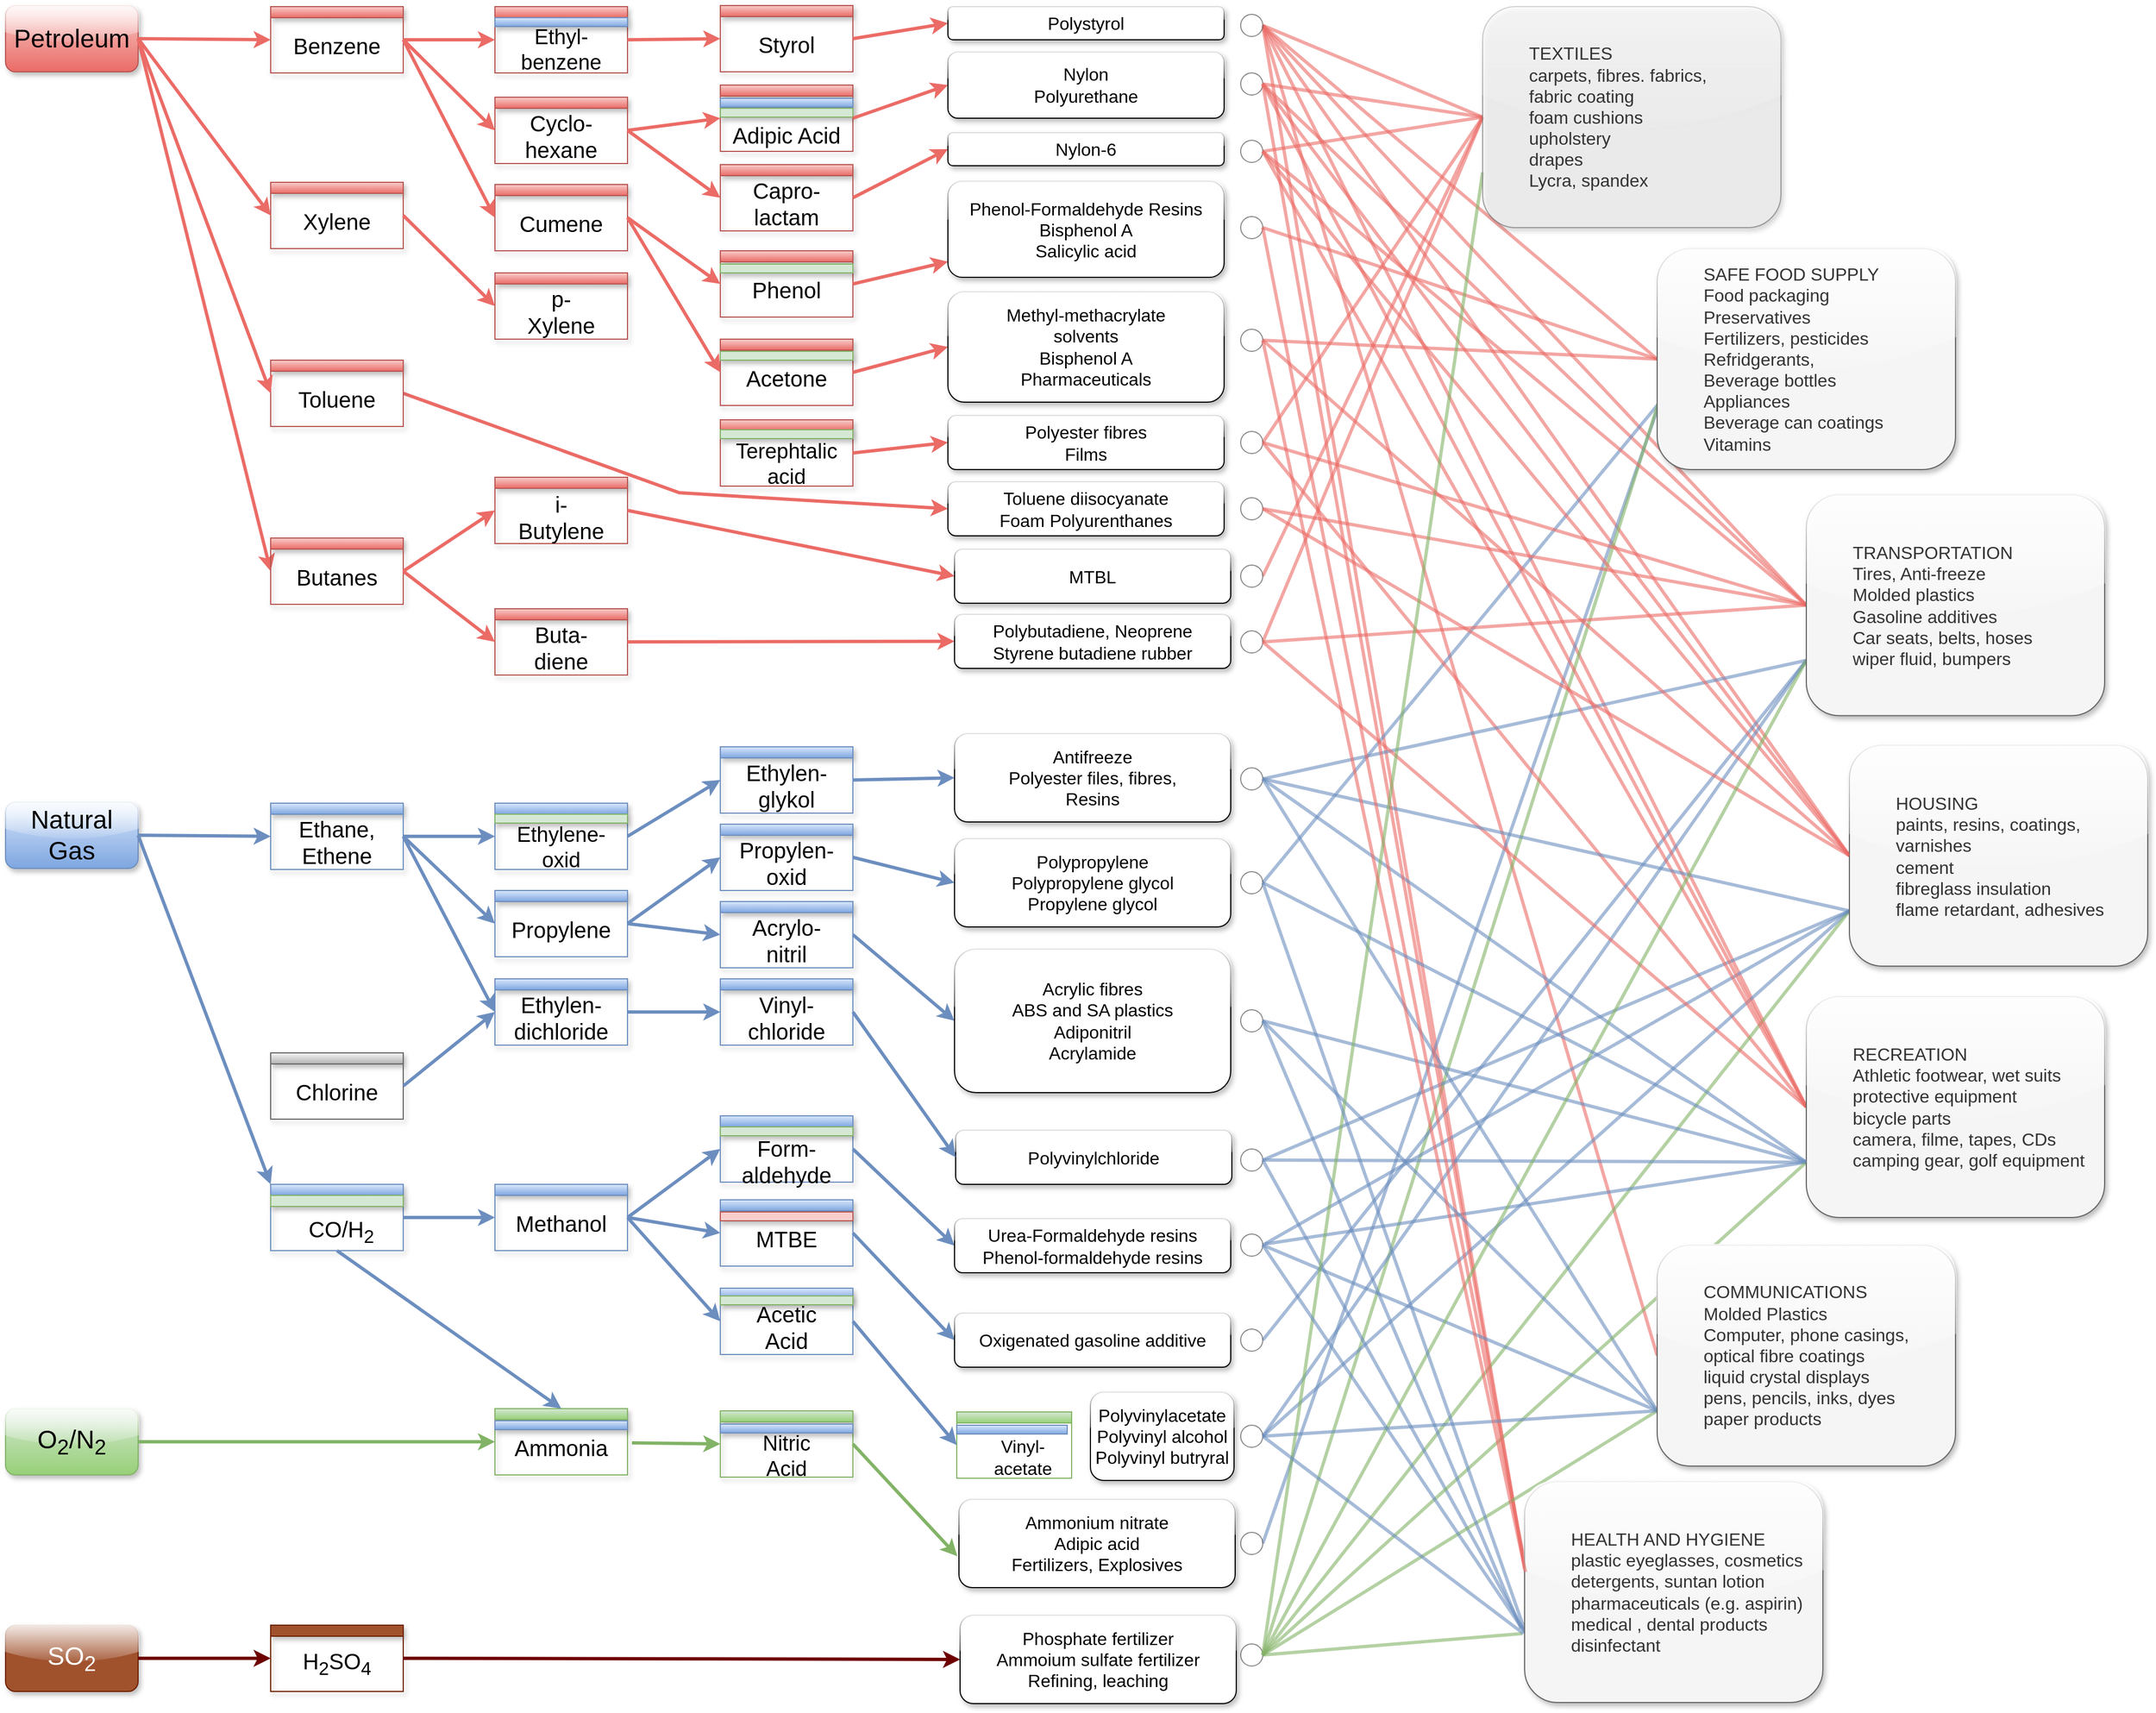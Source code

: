 <mxfile version="21.6.6" type="github">
  <diagram name="Seite-1" id="rombI2BiqVantB-l1jYc">
    <mxGraphModel dx="2477" dy="1334" grid="1" gridSize="10" guides="1" tooltips="1" connect="1" arrows="1" fold="1" page="1" pageScale="1" pageWidth="1169" pageHeight="827" math="0" shadow="0">
      <root>
        <mxCell id="0" />
        <mxCell id="1" parent="0" />
        <mxCell id="DKlrpOu4xIL_XFBTEEY2-3" value="" style="endArrow=none;html=1;rounded=0;fillColor=#f8cecc;strokeColor=#EB6B66;strokeWidth=3;entryX=0;entryY=0.5;entryDx=0;entryDy=0;endFill=0;exitX=1;exitY=0.5;exitDx=0;exitDy=0;opacity=60;fontFamily=Helvetica;" edge="1" parent="1" source="A1rPBPFfVe5ZtmJl0HQS-95" target="A1rPBPFfVe5ZtmJl0HQS-85">
          <mxGeometry width="50" height="50" relative="1" as="geometry">
            <mxPoint x="1187" y="55" as="sourcePoint" />
            <mxPoint x="927" y="65" as="targetPoint" />
          </mxGeometry>
        </mxCell>
        <mxCell id="DKlrpOu4xIL_XFBTEEY2-4" value="" style="endArrow=none;html=1;rounded=0;fillColor=#f8cecc;strokeColor=#EB6B66;strokeWidth=3;exitX=1;exitY=0.5;exitDx=0;exitDy=0;entryX=0;entryY=0.5;entryDx=0;entryDy=0;endFill=0;opacity=60;fontFamily=Helvetica;" edge="1" parent="1" source="A1rPBPFfVe5ZtmJl0HQS-95" target="A1rPBPFfVe5ZtmJl0HQS-87">
          <mxGeometry width="50" height="50" relative="1" as="geometry">
            <mxPoint x="1237" y="70" as="sourcePoint" />
            <mxPoint x="1417" y="105" as="targetPoint" />
          </mxGeometry>
        </mxCell>
        <mxCell id="DKlrpOu4xIL_XFBTEEY2-5" value="" style="endArrow=none;html=1;rounded=0;fillColor=#f8cecc;strokeColor=#EB6B66;strokeWidth=3;exitX=1;exitY=0.5;exitDx=0;exitDy=0;entryX=0;entryY=0.5;entryDx=0;entryDy=0;endFill=0;opacity=60;fontFamily=Helvetica;" edge="1" parent="1" source="A1rPBPFfVe5ZtmJl0HQS-95" target="A1rPBPFfVe5ZtmJl0HQS-88">
          <mxGeometry width="50" height="50" relative="1" as="geometry">
            <mxPoint x="1237" y="70" as="sourcePoint" />
            <mxPoint x="1417" y="343" as="targetPoint" />
          </mxGeometry>
        </mxCell>
        <mxCell id="DKlrpOu4xIL_XFBTEEY2-6" value="" style="endArrow=none;html=1;rounded=0;fillColor=#f8cecc;strokeColor=#EB6B66;strokeWidth=3;exitX=1;exitY=0.5;exitDx=0;exitDy=0;entryX=0;entryY=0.5;entryDx=0;entryDy=0;endFill=0;opacity=60;fontFamily=Helvetica;" edge="1" parent="1" source="A1rPBPFfVe5ZtmJl0HQS-95" target="A1rPBPFfVe5ZtmJl0HQS-89">
          <mxGeometry width="50" height="50" relative="1" as="geometry">
            <mxPoint x="1237" y="70" as="sourcePoint" />
            <mxPoint x="1417" y="536" as="targetPoint" />
          </mxGeometry>
        </mxCell>
        <mxCell id="DKlrpOu4xIL_XFBTEEY2-7" value="" style="endArrow=none;html=1;rounded=0;fillColor=#f8cecc;strokeColor=#EB6B66;strokeWidth=3;entryX=0;entryY=0.5;entryDx=0;entryDy=0;exitX=1;exitY=0.5;exitDx=0;exitDy=0;endFill=0;opacity=60;fontFamily=Helvetica;" edge="1" parent="1" source="A1rPBPFfVe5ZtmJl0HQS-95" target="A1rPBPFfVe5ZtmJl0HQS-91">
          <mxGeometry width="50" height="50" relative="1" as="geometry">
            <mxPoint x="1167" y="60" as="sourcePoint" />
            <mxPoint x="1417" y="689" as="targetPoint" />
          </mxGeometry>
        </mxCell>
        <mxCell id="DKlrpOu4xIL_XFBTEEY2-14" value="" style="endArrow=none;html=1;rounded=0;fillColor=#f8cecc;strokeColor=#EB6B66;strokeWidth=3;exitX=1;exitY=0.5;exitDx=0;exitDy=0;endFill=0;entryX=0;entryY=0.5;entryDx=0;entryDy=0;opacity=60;fontFamily=Helvetica;" edge="1" parent="1" source="A1rPBPFfVe5ZtmJl0HQS-95" target="A1rPBPFfVe5ZtmJl0HQS-92">
          <mxGeometry width="50" height="50" relative="1" as="geometry">
            <mxPoint x="1203" y="65" as="sourcePoint" />
            <mxPoint x="1427" y="980" as="targetPoint" />
          </mxGeometry>
        </mxCell>
        <mxCell id="DKlrpOu4xIL_XFBTEEY2-73" value="" style="endArrow=none;html=1;rounded=0;fillColor=#f8cecc;strokeColor=#EB6B66;strokeWidth=3;endFill=0;entryX=0;entryY=0.396;entryDx=0;entryDy=0;entryPerimeter=0;exitX=1;exitY=0.5;exitDx=0;exitDy=0;opacity=60;fontFamily=Helvetica;" edge="1" parent="1" source="A1rPBPFfVe5ZtmJl0HQS-95" target="A1rPBPFfVe5ZtmJl0HQS-93">
          <mxGeometry width="50" height="50" relative="1" as="geometry">
            <mxPoint x="1297" y="70" as="sourcePoint" />
            <mxPoint x="1437" y="1150" as="targetPoint" />
          </mxGeometry>
        </mxCell>
        <mxCell id="DKlrpOu4xIL_XFBTEEY2-16" value="" style="endArrow=none;html=1;rounded=0;fillColor=#f8cecc;strokeColor=#EB6B66;strokeWidth=3;entryX=0;entryY=0.5;entryDx=0;entryDy=0;exitX=1;exitY=0.5;exitDx=0;exitDy=0;endFill=0;opacity=60;fontFamily=Helvetica;" edge="1" parent="1" source="DKlrpOu4xIL_XFBTEEY2-17" target="A1rPBPFfVe5ZtmJl0HQS-85">
          <mxGeometry width="50" height="50" relative="1" as="geometry">
            <mxPoint x="1187" y="220" as="sourcePoint" />
            <mxPoint x="1407" y="128" as="targetPoint" />
          </mxGeometry>
        </mxCell>
        <mxCell id="A1rPBPFfVe5ZtmJl0HQS-95" value="" style="ellipse;whiteSpace=wrap;html=1;strokeColor=#3e3d3d;opacity=60;fontFamily=Helvetica;" parent="1" vertex="1">
          <mxGeometry x="1158" y="47" width="20" height="20" as="geometry" />
        </mxCell>
        <mxCell id="A1rPBPFfVe5ZtmJl0HQS-48" value="" style="endArrow=classic;html=1;rounded=0;fillColor=#f8cecc;strokeColor=#EB6B66;strokeWidth=3;exitX=1;exitY=0.5;exitDx=0;exitDy=0;entryX=0;entryY=0.5;entryDx=0;entryDy=0;fontFamily=Helvetica;" parent="1" source="AAtS-gTGmYYsvnQiRssh-14" target="A1rPBPFfVe5ZtmJl0HQS-41" edge="1">
          <mxGeometry width="50" height="50" relative="1" as="geometry">
            <mxPoint x="410" y="239" as="sourcePoint" />
            <mxPoint x="489" y="321" as="targetPoint" />
            <Array as="points">
              <mxPoint x="650" y="480" />
            </Array>
          </mxGeometry>
        </mxCell>
        <mxCell id="AAtS-gTGmYYsvnQiRssh-1" value="Petroleum" style="rounded=1;whiteSpace=wrap;html=1;fontSize=23;fillColor=#f8cecc;strokeColor=#b85450;gradientColor=#ea6b66;fontFamily=Helvetica;glass=1;shadow=1;" parent="1" vertex="1">
          <mxGeometry x="40" y="39" width="120" height="60" as="geometry" />
        </mxCell>
        <mxCell id="AAtS-gTGmYYsvnQiRssh-2" value="Natural Gas" style="rounded=1;whiteSpace=wrap;html=1;fontSize=23;fillColor=#dae8fc;strokeColor=#6c8ebf;gradientColor=#7ea6e0;fontFamily=Helvetica;glass=1;shadow=1;" parent="1" vertex="1">
          <mxGeometry x="40" y="760" width="120" height="60" as="geometry" />
        </mxCell>
        <mxCell id="AAtS-gTGmYYsvnQiRssh-3" value="O&lt;sub&gt;2&lt;/sub&gt;/N&lt;sub&gt;2&lt;/sub&gt;" style="rounded=1;whiteSpace=wrap;html=1;fontSize=23;fillColor=#d5e8d4;strokeColor=#82b366;gradientColor=#97d077;fontFamily=Helvetica;glass=1;shadow=1;" parent="1" vertex="1">
          <mxGeometry x="40" y="1309" width="120" height="60" as="geometry" />
        </mxCell>
        <mxCell id="AAtS-gTGmYYsvnQiRssh-4" value="SO&lt;sub&gt;2&lt;/sub&gt;" style="rounded=1;whiteSpace=wrap;html=1;fontSize=23;fillColor=#a0522d;fontColor=#ffffff;strokeColor=#6D1F00;fontFamily=Helvetica;glass=1;shadow=1;" parent="1" vertex="1">
          <mxGeometry x="40" y="1505" width="120" height="60" as="geometry" />
        </mxCell>
        <mxCell id="AAtS-gTGmYYsvnQiRssh-10" value="" style="swimlane;whiteSpace=wrap;html=1;fillColor=#f8cecc;strokeColor=#b85450;startSize=10;gradientColor=#ea6b66;fontFamily=Helvetica;shadow=1;glass=0;" parent="1" vertex="1">
          <mxGeometry x="280" y="40" width="120" height="60" as="geometry">
            <mxRectangle x="460" y="50" width="120" height="40" as="alternateBounds" />
          </mxGeometry>
        </mxCell>
        <mxCell id="AAtS-gTGmYYsvnQiRssh-11" value="Benzene" style="text;html=1;strokeColor=none;fillColor=none;align=center;verticalAlign=middle;whiteSpace=wrap;rounded=0;fontSize=20;fontFamily=Helvetica;shadow=1;glass=0;" parent="AAtS-gTGmYYsvnQiRssh-10" vertex="1">
          <mxGeometry x="30" y="20" width="60" height="30" as="geometry" />
        </mxCell>
        <mxCell id="AAtS-gTGmYYsvnQiRssh-12" value="" style="swimlane;whiteSpace=wrap;html=1;fillColor=#f8cecc;strokeColor=#b85450;startSize=10;gradientColor=#ea6b66;fontFamily=Helvetica;shadow=1;glass=0;" parent="1" vertex="1">
          <mxGeometry x="280" y="199" width="120" height="60" as="geometry">
            <mxRectangle x="460" y="50" width="120" height="40" as="alternateBounds" />
          </mxGeometry>
        </mxCell>
        <mxCell id="AAtS-gTGmYYsvnQiRssh-13" value="Xylene" style="text;html=1;strokeColor=none;fillColor=none;align=center;verticalAlign=middle;whiteSpace=wrap;rounded=0;fontSize=20;fontFamily=Helvetica;shadow=1;glass=0;" parent="AAtS-gTGmYYsvnQiRssh-12" vertex="1">
          <mxGeometry x="30" y="20" width="60" height="30" as="geometry" />
        </mxCell>
        <mxCell id="AAtS-gTGmYYsvnQiRssh-14" value="" style="swimlane;whiteSpace=wrap;html=1;fillColor=#f8cecc;strokeColor=#b85450;startSize=10;gradientColor=#ea6b66;fontFamily=Helvetica;shadow=1;glass=0;" parent="1" vertex="1">
          <mxGeometry x="280" y="360" width="120" height="60" as="geometry">
            <mxRectangle x="460" y="50" width="120" height="40" as="alternateBounds" />
          </mxGeometry>
        </mxCell>
        <mxCell id="AAtS-gTGmYYsvnQiRssh-15" value="Toluene" style="text;html=1;strokeColor=none;fillColor=none;align=center;verticalAlign=middle;whiteSpace=wrap;rounded=0;fontSize=20;fontFamily=Helvetica;shadow=1;glass=0;" parent="AAtS-gTGmYYsvnQiRssh-14" vertex="1">
          <mxGeometry x="30" y="20" width="60" height="30" as="geometry" />
        </mxCell>
        <mxCell id="AAtS-gTGmYYsvnQiRssh-18" value="" style="endArrow=classic;html=1;rounded=0;exitX=1;exitY=0.5;exitDx=0;exitDy=0;entryX=0;entryY=0.5;entryDx=0;entryDy=0;fillColor=#f8cecc;strokeColor=#EB6B66;strokeWidth=3;fontFamily=Helvetica;" parent="1" source="AAtS-gTGmYYsvnQiRssh-1" target="AAtS-gTGmYYsvnQiRssh-10" edge="1">
          <mxGeometry width="50" height="50" relative="1" as="geometry">
            <mxPoint x="650" y="187" as="sourcePoint" />
            <mxPoint x="700" y="137" as="targetPoint" />
          </mxGeometry>
        </mxCell>
        <mxCell id="AAtS-gTGmYYsvnQiRssh-19" value="" style="endArrow=classic;html=1;rounded=0;exitX=1;exitY=0.5;exitDx=0;exitDy=0;entryX=0;entryY=0.5;entryDx=0;entryDy=0;fillColor=#f8cecc;strokeColor=#EB6B66;strokeWidth=3;fontFamily=Helvetica;" parent="1" source="AAtS-gTGmYYsvnQiRssh-1" target="AAtS-gTGmYYsvnQiRssh-12" edge="1">
          <mxGeometry width="50" height="50" relative="1" as="geometry">
            <mxPoint x="170" y="77" as="sourcePoint" />
            <mxPoint x="290" y="77" as="targetPoint" />
          </mxGeometry>
        </mxCell>
        <mxCell id="AAtS-gTGmYYsvnQiRssh-20" value="" style="endArrow=classic;html=1;rounded=0;exitX=1;exitY=0.5;exitDx=0;exitDy=0;entryX=0;entryY=0.5;entryDx=0;entryDy=0;fillColor=#f8cecc;strokeColor=#EB6B66;strokeWidth=3;fontFamily=Helvetica;" parent="1" source="AAtS-gTGmYYsvnQiRssh-1" target="AAtS-gTGmYYsvnQiRssh-14" edge="1">
          <mxGeometry width="50" height="50" relative="1" as="geometry">
            <mxPoint x="170" y="130" as="sourcePoint" />
            <mxPoint x="290" y="220" as="targetPoint" />
          </mxGeometry>
        </mxCell>
        <mxCell id="AAtS-gTGmYYsvnQiRssh-21" value="" style="endArrow=classic;html=1;rounded=0;exitX=1;exitY=0.5;exitDx=0;exitDy=0;entryX=0;entryY=0.5;entryDx=0;entryDy=0;fillColor=#f8cecc;strokeColor=#EB6B66;strokeWidth=3;fontFamily=Helvetica;" parent="1" source="AAtS-gTGmYYsvnQiRssh-1" target="AAtS-gTGmYYsvnQiRssh-75" edge="1">
          <mxGeometry width="50" height="50" relative="1" as="geometry">
            <mxPoint x="170" y="130" as="sourcePoint" />
            <mxPoint x="280" y="380" as="targetPoint" />
          </mxGeometry>
        </mxCell>
        <mxCell id="AAtS-gTGmYYsvnQiRssh-22" value="" style="swimlane;whiteSpace=wrap;html=1;fillColor=#dae8fc;strokeColor=#6c8ebf;startSize=10;gradientColor=#7ea6e0;fontFamily=Helvetica;shadow=1;glass=0;" parent="1" vertex="1">
          <mxGeometry x="280" y="761" width="120" height="60" as="geometry">
            <mxRectangle x="460" y="50" width="120" height="40" as="alternateBounds" />
          </mxGeometry>
        </mxCell>
        <mxCell id="AAtS-gTGmYYsvnQiRssh-23" value="Ethane, Ethene" style="text;html=1;strokeColor=none;fillColor=none;align=center;verticalAlign=middle;whiteSpace=wrap;rounded=0;fontSize=20;fontFamily=Helvetica;shadow=1;glass=0;" parent="AAtS-gTGmYYsvnQiRssh-22" vertex="1">
          <mxGeometry x="30" y="20" width="60" height="30" as="geometry" />
        </mxCell>
        <mxCell id="AAtS-gTGmYYsvnQiRssh-24" value="" style="swimlane;whiteSpace=wrap;html=1;fillColor=#dae8fc;strokeColor=#6c8ebf;startSize=10;gradientColor=#7ea6e0;fontFamily=Helvetica;shadow=1;glass=0;" parent="1" vertex="1">
          <mxGeometry x="280" y="1106" width="120" height="60" as="geometry">
            <mxRectangle x="460" y="50" width="120" height="40" as="alternateBounds" />
          </mxGeometry>
        </mxCell>
        <mxCell id="AAtS-gTGmYYsvnQiRssh-25" value="CO/H&lt;sub&gt;2&lt;/sub&gt;" style="text;html=1;strokeColor=none;fillColor=none;align=center;verticalAlign=middle;whiteSpace=wrap;rounded=0;fontSize=20;fontFamily=Helvetica;shadow=1;glass=0;" parent="AAtS-gTGmYYsvnQiRssh-24" vertex="1">
          <mxGeometry x="34" y="28" width="60" height="30" as="geometry" />
        </mxCell>
        <mxCell id="AAtS-gTGmYYsvnQiRssh-31" value="" style="rounded=0;whiteSpace=wrap;html=1;fillColor=#d5e8d4;strokeColor=#82b366;fontFamily=Helvetica;shadow=1;glass=0;" parent="AAtS-gTGmYYsvnQiRssh-24" vertex="1">
          <mxGeometry y="10" width="120" height="10" as="geometry" />
        </mxCell>
        <mxCell id="AAtS-gTGmYYsvnQiRssh-26" value="" style="swimlane;whiteSpace=wrap;html=1;fillColor=#d5e8d4;strokeColor=#82b366;startSize=10;gradientColor=#97d077;fontFamily=Helvetica;shadow=1;" parent="1" vertex="1">
          <mxGeometry x="483" y="1309" width="120" height="60" as="geometry">
            <mxRectangle x="460" y="50" width="120" height="40" as="alternateBounds" />
          </mxGeometry>
        </mxCell>
        <mxCell id="AAtS-gTGmYYsvnQiRssh-27" value="Ammonia" style="text;html=1;strokeColor=none;fillColor=none;align=center;verticalAlign=middle;whiteSpace=wrap;rounded=0;fontSize=20;fontFamily=Helvetica;shadow=1;" parent="AAtS-gTGmYYsvnQiRssh-26" vertex="1">
          <mxGeometry x="30" y="20" width="60" height="30" as="geometry" />
        </mxCell>
        <mxCell id="AAtS-gTGmYYsvnQiRssh-102" value="" style="rounded=0;whiteSpace=wrap;html=1;fillColor=#dae8fc;strokeColor=#6c8ebf;gradientColor=#7ea6e0;fontFamily=Helvetica;shadow=1;" parent="AAtS-gTGmYYsvnQiRssh-26" vertex="1">
          <mxGeometry y="11" width="120" height="8" as="geometry" />
        </mxCell>
        <mxCell id="AAtS-gTGmYYsvnQiRssh-28" value="" style="swimlane;whiteSpace=wrap;html=1;fillColor=#a0522d;strokeColor=#6D1F00;startSize=10;fontColor=#ffffff;fontFamily=Helvetica;shadow=1;glass=0;" parent="1" vertex="1">
          <mxGeometry x="280" y="1505" width="120" height="60" as="geometry">
            <mxRectangle x="460" y="50" width="120" height="40" as="alternateBounds" />
          </mxGeometry>
        </mxCell>
        <mxCell id="AAtS-gTGmYYsvnQiRssh-29" value="H&lt;sub&gt;2&lt;/sub&gt;SO&lt;sub&gt;4&lt;/sub&gt;" style="text;html=1;strokeColor=none;fillColor=none;align=center;verticalAlign=middle;whiteSpace=wrap;rounded=0;fontSize=20;fontFamily=Helvetica;shadow=1;glass=0;" parent="AAtS-gTGmYYsvnQiRssh-28" vertex="1">
          <mxGeometry x="30" y="20" width="60" height="30" as="geometry" />
        </mxCell>
        <mxCell id="AAtS-gTGmYYsvnQiRssh-32" value="" style="endArrow=classic;html=1;rounded=0;exitX=1;exitY=0.5;exitDx=0;exitDy=0;entryX=0;entryY=0.5;entryDx=0;entryDy=0;fillColor=#dae8fc;strokeColor=#6C8EBF;strokeWidth=3;fontFamily=Helvetica;" parent="1" source="AAtS-gTGmYYsvnQiRssh-2" target="AAtS-gTGmYYsvnQiRssh-22" edge="1">
          <mxGeometry width="50" height="50" relative="1" as="geometry">
            <mxPoint x="170" y="438" as="sourcePoint" />
            <mxPoint x="290" y="699" as="targetPoint" />
          </mxGeometry>
        </mxCell>
        <mxCell id="AAtS-gTGmYYsvnQiRssh-33" value="" style="endArrow=classic;html=1;rounded=0;exitX=1;exitY=0.5;exitDx=0;exitDy=0;fillColor=#dae8fc;strokeColor=#6C8EBF;strokeWidth=3;entryX=0;entryY=0;entryDx=0;entryDy=0;fontFamily=Helvetica;" parent="1" source="AAtS-gTGmYYsvnQiRssh-2" target="AAtS-gTGmYYsvnQiRssh-24" edge="1">
          <mxGeometry width="50" height="50" relative="1" as="geometry">
            <mxPoint x="170" y="903" as="sourcePoint" />
            <mxPoint x="280" y="992" as="targetPoint" />
          </mxGeometry>
        </mxCell>
        <mxCell id="AAtS-gTGmYYsvnQiRssh-34" value="" style="endArrow=classic;html=1;rounded=0;exitX=1;exitY=0.5;exitDx=0;exitDy=0;fillColor=#d5e8d4;strokeColor=#82b366;strokeWidth=3;entryX=0;entryY=0.5;entryDx=0;entryDy=0;fontFamily=Helvetica;" parent="1" source="AAtS-gTGmYYsvnQiRssh-3" target="AAtS-gTGmYYsvnQiRssh-26" edge="1">
          <mxGeometry width="50" height="50" relative="1" as="geometry">
            <mxPoint x="170" y="1072" as="sourcePoint" />
            <mxPoint x="290" y="1171" as="targetPoint" />
          </mxGeometry>
        </mxCell>
        <mxCell id="AAtS-gTGmYYsvnQiRssh-35" value="" style="endArrow=classic;html=1;rounded=0;fillColor=#dae8fc;strokeColor=#6C8EBF;strokeWidth=3;entryX=0.5;entryY=0;entryDx=0;entryDy=0;exitX=0.5;exitY=1;exitDx=0;exitDy=0;fontFamily=Helvetica;" parent="1" source="AAtS-gTGmYYsvnQiRssh-24" target="AAtS-gTGmYYsvnQiRssh-26" edge="1">
          <mxGeometry width="50" height="50" relative="1" as="geometry">
            <mxPoint x="340" y="1106" as="sourcePoint" />
            <mxPoint x="290" y="1046" as="targetPoint" />
          </mxGeometry>
        </mxCell>
        <mxCell id="AAtS-gTGmYYsvnQiRssh-38" value="" style="endArrow=classic;html=1;rounded=0;exitX=1;exitY=0.5;exitDx=0;exitDy=0;fillColor=#a20025;strokeColor=#6F0000;strokeWidth=3;entryX=0;entryY=0.5;entryDx=0;entryDy=0;fontFamily=Helvetica;" parent="1" source="AAtS-gTGmYYsvnQiRssh-4" target="AAtS-gTGmYYsvnQiRssh-28" edge="1">
          <mxGeometry width="50" height="50" relative="1" as="geometry">
            <mxPoint x="180" y="1441" as="sourcePoint" />
            <mxPoint x="460" y="1433" as="targetPoint" />
          </mxGeometry>
        </mxCell>
        <mxCell id="AAtS-gTGmYYsvnQiRssh-39" value="" style="swimlane;whiteSpace=wrap;html=1;fillColor=#d5e8d4;strokeColor=#82b366;startSize=10;gradientColor=#97d077;fontFamily=Helvetica;shadow=1;" parent="1" vertex="1">
          <mxGeometry x="687" y="1311" width="120" height="60" as="geometry">
            <mxRectangle x="460" y="50" width="120" height="40" as="alternateBounds" />
          </mxGeometry>
        </mxCell>
        <mxCell id="AAtS-gTGmYYsvnQiRssh-40" value="Nitric Acid" style="text;html=1;strokeColor=none;fillColor=none;align=center;verticalAlign=middle;whiteSpace=wrap;rounded=0;fontSize=19;fontFamily=Helvetica;shadow=1;" parent="AAtS-gTGmYYsvnQiRssh-39" vertex="1">
          <mxGeometry x="30" y="26" width="60" height="30" as="geometry" />
        </mxCell>
        <mxCell id="AAtS-gTGmYYsvnQiRssh-108" value="" style="rounded=0;whiteSpace=wrap;html=1;fillColor=#dae8fc;strokeColor=#6c8ebf;gradientColor=#7ea6e0;fontFamily=Helvetica;shadow=1;" parent="AAtS-gTGmYYsvnQiRssh-39" vertex="1">
          <mxGeometry y="12" width="120" height="8" as="geometry" />
        </mxCell>
        <mxCell id="AAtS-gTGmYYsvnQiRssh-42" value="" style="swimlane;whiteSpace=wrap;html=1;fillColor=#dae8fc;strokeColor=#6c8ebf;startSize=10;gradientColor=#7ea6e0;fontFamily=Helvetica;shadow=1;" parent="1" vertex="1">
          <mxGeometry x="483" y="1106" width="120" height="60" as="geometry">
            <mxRectangle x="460" y="50" width="120" height="40" as="alternateBounds" />
          </mxGeometry>
        </mxCell>
        <mxCell id="AAtS-gTGmYYsvnQiRssh-43" value="Methanol" style="text;html=1;strokeColor=none;fillColor=none;align=center;verticalAlign=middle;whiteSpace=wrap;rounded=0;fontSize=20;fontFamily=Helvetica;shadow=1;" parent="AAtS-gTGmYYsvnQiRssh-42" vertex="1">
          <mxGeometry x="30" y="20" width="60" height="30" as="geometry" />
        </mxCell>
        <mxCell id="AAtS-gTGmYYsvnQiRssh-44" value="" style="endArrow=classic;html=1;rounded=0;fillColor=#dae8fc;strokeColor=#6C8EBF;strokeWidth=3;entryX=0;entryY=0.5;entryDx=0;entryDy=0;exitX=1;exitY=0.5;exitDx=0;exitDy=0;fontFamily=Helvetica;" parent="1" source="AAtS-gTGmYYsvnQiRssh-24" target="AAtS-gTGmYYsvnQiRssh-42" edge="1">
          <mxGeometry width="50" height="50" relative="1" as="geometry">
            <mxPoint x="350" y="1137" as="sourcePoint" />
            <mxPoint x="526" y="1261" as="targetPoint" />
          </mxGeometry>
        </mxCell>
        <mxCell id="AAtS-gTGmYYsvnQiRssh-45" value="" style="swimlane;whiteSpace=wrap;html=1;fillColor=#dae8fc;strokeColor=#6c8ebf;startSize=10;gradientColor=#7ea6e0;fontFamily=Helvetica;shadow=1;" parent="1" vertex="1">
          <mxGeometry x="483" y="920" width="120" height="60" as="geometry">
            <mxRectangle x="460" y="50" width="120" height="40" as="alternateBounds" />
          </mxGeometry>
        </mxCell>
        <mxCell id="AAtS-gTGmYYsvnQiRssh-46" value="Ethylen-dichloride" style="text;html=1;strokeColor=none;fillColor=none;align=center;verticalAlign=middle;whiteSpace=wrap;rounded=0;fontSize=20;fontFamily=Helvetica;shadow=1;" parent="AAtS-gTGmYYsvnQiRssh-45" vertex="1">
          <mxGeometry x="30" y="20" width="60" height="30" as="geometry" />
        </mxCell>
        <mxCell id="AAtS-gTGmYYsvnQiRssh-47" value="" style="swimlane;whiteSpace=wrap;html=1;startSize=10;fillColor=#f5f5f5;strokeColor=#666666;gradientColor=#b3b3b3;fontFamily=Helvetica;shadow=1;glass=0;" parent="1" vertex="1">
          <mxGeometry x="280" y="987" width="120" height="60" as="geometry">
            <mxRectangle x="460" y="50" width="120" height="40" as="alternateBounds" />
          </mxGeometry>
        </mxCell>
        <mxCell id="AAtS-gTGmYYsvnQiRssh-48" value="Chlorine" style="text;html=1;strokeColor=none;fillColor=none;align=center;verticalAlign=middle;whiteSpace=wrap;rounded=0;fontSize=20;fontFamily=Helvetica;shadow=1;glass=0;" parent="AAtS-gTGmYYsvnQiRssh-47" vertex="1">
          <mxGeometry x="30" y="20" width="60" height="30" as="geometry" />
        </mxCell>
        <mxCell id="AAtS-gTGmYYsvnQiRssh-50" value="" style="swimlane;whiteSpace=wrap;html=1;fillColor=#f8cecc;strokeColor=#b85450;startSize=10;gradientColor=#ea6b66;align=center;fontFamily=Helvetica;shadow=1;" parent="1" vertex="1">
          <mxGeometry x="483" y="40" width="120" height="60" as="geometry">
            <mxRectangle x="460" y="50" width="120" height="40" as="alternateBounds" />
          </mxGeometry>
        </mxCell>
        <mxCell id="AAtS-gTGmYYsvnQiRssh-51" value="Ethyl-benzene" style="text;html=1;strokeColor=none;fillColor=none;align=center;verticalAlign=top;whiteSpace=wrap;rounded=0;fontSize=19;fontFamily=Helvetica;shadow=1;" parent="AAtS-gTGmYYsvnQiRssh-50" vertex="1">
          <mxGeometry x="30" y="10" width="60" height="30" as="geometry" />
        </mxCell>
        <mxCell id="AAtS-gTGmYYsvnQiRssh-100" value="" style="rounded=0;whiteSpace=wrap;html=1;fillColor=#dae8fc;strokeColor=#6c8ebf;gradientColor=#7ea6e0;fontFamily=Helvetica;shadow=1;" parent="AAtS-gTGmYYsvnQiRssh-50" vertex="1">
          <mxGeometry y="10" width="120" height="8" as="geometry" />
        </mxCell>
        <mxCell id="AAtS-gTGmYYsvnQiRssh-52" value="" style="swimlane;whiteSpace=wrap;html=1;fillColor=#f8cecc;strokeColor=#b85450;startSize=10;gradientColor=#ea6b66;align=center;fontFamily=Helvetica;shadow=1;" parent="1" vertex="1">
          <mxGeometry x="483" y="122" width="120" height="60" as="geometry">
            <mxRectangle x="460" y="50" width="120" height="40" as="alternateBounds" />
          </mxGeometry>
        </mxCell>
        <mxCell id="AAtS-gTGmYYsvnQiRssh-53" value="Cyclo-hexane" style="text;html=1;strokeColor=none;fillColor=none;align=center;verticalAlign=middle;whiteSpace=wrap;rounded=0;fontSize=20;fontFamily=Helvetica;shadow=1;" parent="AAtS-gTGmYYsvnQiRssh-52" vertex="1">
          <mxGeometry x="30" y="20" width="60" height="30" as="geometry" />
        </mxCell>
        <mxCell id="AAtS-gTGmYYsvnQiRssh-54" value="" style="swimlane;whiteSpace=wrap;html=1;fillColor=#f8cecc;strokeColor=#b85450;startSize=10;gradientColor=#ea6b66;align=center;fontFamily=Helvetica;shadow=1;" parent="1" vertex="1">
          <mxGeometry x="483" y="201" width="120" height="60" as="geometry">
            <mxRectangle x="460" y="50" width="120" height="40" as="alternateBounds" />
          </mxGeometry>
        </mxCell>
        <mxCell id="AAtS-gTGmYYsvnQiRssh-55" value="Cumene" style="text;html=1;strokeColor=none;fillColor=none;align=center;verticalAlign=middle;whiteSpace=wrap;rounded=0;fontSize=20;fontFamily=Helvetica;shadow=1;" parent="AAtS-gTGmYYsvnQiRssh-54" vertex="1">
          <mxGeometry x="30" y="20" width="60" height="30" as="geometry" />
        </mxCell>
        <mxCell id="AAtS-gTGmYYsvnQiRssh-56" value="" style="endArrow=classic;html=1;rounded=0;exitX=1;exitY=0.5;exitDx=0;exitDy=0;entryX=0;entryY=0.5;entryDx=0;entryDy=0;fillColor=#f8cecc;strokeColor=#EB6B66;strokeWidth=3;fontFamily=Helvetica;" parent="1" source="AAtS-gTGmYYsvnQiRssh-10" target="AAtS-gTGmYYsvnQiRssh-50" edge="1">
          <mxGeometry width="50" height="50" relative="1" as="geometry">
            <mxPoint x="170" y="129" as="sourcePoint" />
            <mxPoint x="290" y="130" as="targetPoint" />
          </mxGeometry>
        </mxCell>
        <mxCell id="AAtS-gTGmYYsvnQiRssh-57" value="" style="endArrow=classic;html=1;rounded=0;entryX=0;entryY=0.5;entryDx=0;entryDy=0;fillColor=#f8cecc;strokeColor=#EB6B66;strokeWidth=3;fontFamily=Helvetica;" parent="1" target="AAtS-gTGmYYsvnQiRssh-54" edge="1">
          <mxGeometry width="50" height="50" relative="1" as="geometry">
            <mxPoint x="400" y="70" as="sourcePoint" />
            <mxPoint x="460" y="100" as="targetPoint" />
          </mxGeometry>
        </mxCell>
        <mxCell id="AAtS-gTGmYYsvnQiRssh-58" value="" style="endArrow=classic;html=1;rounded=0;fillColor=#f8cecc;strokeColor=#EB6B66;strokeWidth=3;entryX=0;entryY=0.5;entryDx=0;entryDy=0;exitX=1;exitY=0.5;exitDx=0;exitDy=0;fontFamily=Helvetica;" parent="1" source="AAtS-gTGmYYsvnQiRssh-10" target="AAtS-gTGmYYsvnQiRssh-52" edge="1">
          <mxGeometry width="50" height="50" relative="1" as="geometry">
            <mxPoint x="400" y="120" as="sourcePoint" />
            <mxPoint x="450" y="160" as="targetPoint" />
          </mxGeometry>
        </mxCell>
        <mxCell id="AAtS-gTGmYYsvnQiRssh-59" value="" style="swimlane;whiteSpace=wrap;html=1;fillColor=#f8cecc;strokeColor=#b85450;startSize=10;gradientColor=#ea6b66;align=center;fontFamily=Helvetica;shadow=1;" parent="1" vertex="1">
          <mxGeometry x="483" y="281" width="120" height="60" as="geometry">
            <mxRectangle x="460" y="50" width="120" height="40" as="alternateBounds" />
          </mxGeometry>
        </mxCell>
        <mxCell id="AAtS-gTGmYYsvnQiRssh-60" value="p-Xylene" style="text;html=1;strokeColor=none;fillColor=none;align=center;verticalAlign=middle;whiteSpace=wrap;rounded=0;fontSize=20;fontFamily=Helvetica;shadow=1;" parent="AAtS-gTGmYYsvnQiRssh-59" vertex="1">
          <mxGeometry x="30" y="20" width="60" height="30" as="geometry" />
        </mxCell>
        <mxCell id="AAtS-gTGmYYsvnQiRssh-61" value="" style="endArrow=classic;html=1;rounded=0;fillColor=#f8cecc;strokeColor=#EB6B66;strokeWidth=3;exitX=1;exitY=0.5;exitDx=0;exitDy=0;entryX=0;entryY=0.5;entryDx=0;entryDy=0;fontFamily=Helvetica;" parent="1" source="AAtS-gTGmYYsvnQiRssh-12" target="AAtS-gTGmYYsvnQiRssh-59" edge="1">
          <mxGeometry width="50" height="50" relative="1" as="geometry">
            <mxPoint x="410" y="130" as="sourcePoint" />
            <mxPoint x="450" y="310" as="targetPoint" />
          </mxGeometry>
        </mxCell>
        <mxCell id="AAtS-gTGmYYsvnQiRssh-63" value="" style="swimlane;whiteSpace=wrap;html=1;fillColor=#f8cecc;strokeColor=#b85450;startSize=10;gradientColor=#ea6b66;align=center;fontFamily=Helvetica;shadow=1;" parent="1" vertex="1">
          <mxGeometry x="483" y="466" width="120" height="60" as="geometry">
            <mxRectangle x="460" y="50" width="120" height="40" as="alternateBounds" />
          </mxGeometry>
        </mxCell>
        <mxCell id="AAtS-gTGmYYsvnQiRssh-64" value="i-Butylene" style="text;html=1;strokeColor=none;fillColor=none;align=center;verticalAlign=middle;whiteSpace=wrap;rounded=0;fontSize=20;fontFamily=Helvetica;shadow=1;" parent="AAtS-gTGmYYsvnQiRssh-63" vertex="1">
          <mxGeometry x="30" y="21" width="60" height="30" as="geometry" />
        </mxCell>
        <mxCell id="AAtS-gTGmYYsvnQiRssh-65" value="" style="swimlane;whiteSpace=wrap;html=1;fillColor=#f8cecc;strokeColor=#b85450;startSize=10;gradientColor=#ea6b66;align=center;fontFamily=Helvetica;shadow=1;" parent="1" vertex="1">
          <mxGeometry x="483" y="585" width="120" height="60" as="geometry">
            <mxRectangle x="460" y="50" width="120" height="40" as="alternateBounds" />
          </mxGeometry>
        </mxCell>
        <mxCell id="AAtS-gTGmYYsvnQiRssh-66" value="Buta-diene" style="text;html=1;strokeColor=none;fillColor=none;align=center;verticalAlign=middle;whiteSpace=wrap;rounded=0;fontSize=20;fontFamily=Helvetica;shadow=1;" parent="AAtS-gTGmYYsvnQiRssh-65" vertex="1">
          <mxGeometry x="30" y="20" width="60" height="30" as="geometry" />
        </mxCell>
        <mxCell id="AAtS-gTGmYYsvnQiRssh-71" value="" style="swimlane;whiteSpace=wrap;html=1;fillColor=#dae8fc;strokeColor=#6c8ebf;startSize=10;gradientColor=#7ea6e0;fontFamily=Helvetica;shadow=1;" parent="1" vertex="1">
          <mxGeometry x="483" y="761" width="120" height="60" as="geometry">
            <mxRectangle x="460" y="50" width="120" height="40" as="alternateBounds" />
          </mxGeometry>
        </mxCell>
        <mxCell id="AAtS-gTGmYYsvnQiRssh-72" value="Ethylene-oxid" style="text;html=1;strokeColor=none;fillColor=none;align=center;verticalAlign=middle;whiteSpace=wrap;rounded=0;fontSize=19;fontFamily=Helvetica;shadow=1;" parent="AAtS-gTGmYYsvnQiRssh-71" vertex="1">
          <mxGeometry x="30" y="25" width="60" height="30" as="geometry" />
        </mxCell>
        <mxCell id="AAtS-gTGmYYsvnQiRssh-101" value="" style="rounded=0;whiteSpace=wrap;html=1;fillColor=#d5e8d4;strokeColor=#82b366;fontFamily=Helvetica;shadow=1;" parent="AAtS-gTGmYYsvnQiRssh-71" vertex="1">
          <mxGeometry y="10" width="120" height="8" as="geometry" />
        </mxCell>
        <mxCell id="AAtS-gTGmYYsvnQiRssh-73" value="" style="swimlane;whiteSpace=wrap;html=1;fillColor=#dae8fc;strokeColor=#6c8ebf;startSize=10;gradientColor=#7ea6e0;fontFamily=Helvetica;shadow=1;" parent="1" vertex="1">
          <mxGeometry x="483" y="840" width="120" height="60" as="geometry">
            <mxRectangle x="460" y="50" width="120" height="40" as="alternateBounds" />
          </mxGeometry>
        </mxCell>
        <mxCell id="AAtS-gTGmYYsvnQiRssh-74" value="Propylene" style="text;html=1;strokeColor=none;fillColor=none;align=center;verticalAlign=middle;whiteSpace=wrap;rounded=0;fontSize=20;fontFamily=Helvetica;shadow=1;" parent="AAtS-gTGmYYsvnQiRssh-73" vertex="1">
          <mxGeometry x="30" y="20" width="60" height="30" as="geometry" />
        </mxCell>
        <mxCell id="AAtS-gTGmYYsvnQiRssh-75" value="" style="swimlane;whiteSpace=wrap;html=1;fillColor=#f8cecc;strokeColor=#b85450;startSize=10;gradientColor=#ea6b66;fontFamily=Helvetica;shadow=1;glass=0;" parent="1" vertex="1">
          <mxGeometry x="280" y="521" width="120" height="60" as="geometry">
            <mxRectangle x="460" y="50" width="120" height="40" as="alternateBounds" />
          </mxGeometry>
        </mxCell>
        <mxCell id="AAtS-gTGmYYsvnQiRssh-76" value="Butanes" style="text;html=1;strokeColor=none;fillColor=none;align=center;verticalAlign=middle;whiteSpace=wrap;rounded=0;fontSize=20;fontFamily=Helvetica;shadow=1;glass=0;" parent="AAtS-gTGmYYsvnQiRssh-75" vertex="1">
          <mxGeometry x="30" y="20" width="60" height="30" as="geometry" />
        </mxCell>
        <mxCell id="AAtS-gTGmYYsvnQiRssh-78" value="" style="endArrow=classic;html=1;rounded=0;fillColor=#f8cecc;strokeColor=#EB6B66;strokeWidth=3;exitX=1;exitY=0.5;exitDx=0;exitDy=0;entryX=0;entryY=0.5;entryDx=0;entryDy=0;fontFamily=Helvetica;" parent="1" source="AAtS-gTGmYYsvnQiRssh-75" target="AAtS-gTGmYYsvnQiRssh-63" edge="1">
          <mxGeometry width="50" height="50" relative="1" as="geometry">
            <mxPoint x="410" y="201" as="sourcePoint" />
            <mxPoint x="489" y="287" as="targetPoint" />
          </mxGeometry>
        </mxCell>
        <mxCell id="AAtS-gTGmYYsvnQiRssh-79" value="" style="endArrow=classic;html=1;rounded=0;fillColor=#f8cecc;strokeColor=#EB6B66;strokeWidth=3;exitX=1;exitY=0.5;exitDx=0;exitDy=0;entryX=0;entryY=0.5;entryDx=0;entryDy=0;fontFamily=Helvetica;" parent="1" source="AAtS-gTGmYYsvnQiRssh-75" target="AAtS-gTGmYYsvnQiRssh-65" edge="1">
          <mxGeometry width="50" height="50" relative="1" as="geometry">
            <mxPoint x="410" y="441" as="sourcePoint" />
            <mxPoint x="489" y="370" as="targetPoint" />
          </mxGeometry>
        </mxCell>
        <mxCell id="AAtS-gTGmYYsvnQiRssh-83" value="" style="endArrow=classic;html=1;rounded=0;entryX=0;entryY=0.5;entryDx=0;entryDy=0;fillColor=#dae8fc;strokeColor=#6C8EBF;strokeWidth=3;exitX=1;exitY=0.5;exitDx=0;exitDy=0;fontFamily=Helvetica;" parent="1" source="AAtS-gTGmYYsvnQiRssh-22" target="AAtS-gTGmYYsvnQiRssh-71" edge="1">
          <mxGeometry width="50" height="50" relative="1" as="geometry">
            <mxPoint x="400" y="770" as="sourcePoint" />
            <mxPoint x="290" y="801" as="targetPoint" />
          </mxGeometry>
        </mxCell>
        <mxCell id="AAtS-gTGmYYsvnQiRssh-84" value="" style="endArrow=classic;html=1;rounded=0;entryX=0;entryY=0.5;entryDx=0;entryDy=0;fillColor=#dae8fc;strokeColor=#6C8EBF;strokeWidth=3;exitX=1;exitY=0.5;exitDx=0;exitDy=0;fontFamily=Helvetica;" parent="1" source="AAtS-gTGmYYsvnQiRssh-22" target="AAtS-gTGmYYsvnQiRssh-73" edge="1">
          <mxGeometry width="50" height="50" relative="1" as="geometry">
            <mxPoint x="410" y="800" as="sourcePoint" />
            <mxPoint x="489" y="801" as="targetPoint" />
          </mxGeometry>
        </mxCell>
        <mxCell id="AAtS-gTGmYYsvnQiRssh-85" value="" style="endArrow=classic;html=1;rounded=0;entryX=0;entryY=0.5;entryDx=0;entryDy=0;fillColor=#dae8fc;strokeColor=#6C8EBF;strokeWidth=3;exitX=1;exitY=0.5;exitDx=0;exitDy=0;fontFamily=Helvetica;" parent="1" source="AAtS-gTGmYYsvnQiRssh-22" target="AAtS-gTGmYYsvnQiRssh-45" edge="1">
          <mxGeometry width="50" height="50" relative="1" as="geometry">
            <mxPoint x="400" y="770" as="sourcePoint" />
            <mxPoint x="489" y="880" as="targetPoint" />
          </mxGeometry>
        </mxCell>
        <mxCell id="AAtS-gTGmYYsvnQiRssh-86" value="" style="endArrow=classic;html=1;rounded=0;fillColor=#dae8fc;strokeColor=#6C8EBF;strokeWidth=3;exitX=1;exitY=0.5;exitDx=0;exitDy=0;entryX=0;entryY=0.5;entryDx=0;entryDy=0;fontFamily=Helvetica;" parent="1" source="AAtS-gTGmYYsvnQiRssh-47" target="AAtS-gTGmYYsvnQiRssh-45" edge="1">
          <mxGeometry width="50" height="50" relative="1" as="geometry">
            <mxPoint x="410" y="801" as="sourcePoint" />
            <mxPoint x="470" y="1010" as="targetPoint" />
          </mxGeometry>
        </mxCell>
        <mxCell id="AAtS-gTGmYYsvnQiRssh-87" value="" style="swimlane;whiteSpace=wrap;html=1;fillColor=#dae8fc;strokeColor=#6c8ebf;startSize=10;gradientColor=#7ea6e0;fontFamily=Helvetica;shadow=1;" parent="1" vertex="1">
          <mxGeometry x="687" y="920" width="120" height="60" as="geometry">
            <mxRectangle x="460" y="50" width="120" height="40" as="alternateBounds" />
          </mxGeometry>
        </mxCell>
        <mxCell id="AAtS-gTGmYYsvnQiRssh-88" value="Vinyl-chloride" style="text;html=1;strokeColor=none;fillColor=none;align=center;verticalAlign=middle;whiteSpace=wrap;rounded=0;fontSize=20;fontFamily=Helvetica;shadow=1;" parent="AAtS-gTGmYYsvnQiRssh-87" vertex="1">
          <mxGeometry x="30" y="20" width="60" height="30" as="geometry" />
        </mxCell>
        <mxCell id="AAtS-gTGmYYsvnQiRssh-89" value="" style="swimlane;whiteSpace=wrap;html=1;fillColor=#dae8fc;strokeColor=#6c8ebf;startSize=10;gradientColor=#7ea6e0;fontFamily=Helvetica;shadow=1;" parent="1" vertex="1">
          <mxGeometry x="687" y="850" width="120" height="60" as="geometry">
            <mxRectangle x="460" y="50" width="120" height="40" as="alternateBounds" />
          </mxGeometry>
        </mxCell>
        <mxCell id="AAtS-gTGmYYsvnQiRssh-90" value="Acrylo-nitril" style="text;html=1;strokeColor=none;fillColor=none;align=center;verticalAlign=middle;whiteSpace=wrap;rounded=0;fontSize=20;fontFamily=Helvetica;shadow=1;" parent="AAtS-gTGmYYsvnQiRssh-89" vertex="1">
          <mxGeometry x="30" y="20" width="60" height="30" as="geometry" />
        </mxCell>
        <mxCell id="AAtS-gTGmYYsvnQiRssh-91" value="" style="swimlane;whiteSpace=wrap;html=1;fillColor=#dae8fc;strokeColor=#6c8ebf;startSize=10;gradientColor=#7ea6e0;fontFamily=Helvetica;shadow=1;" parent="1" vertex="1">
          <mxGeometry x="687" y="780" width="120" height="60" as="geometry">
            <mxRectangle x="460" y="50" width="120" height="40" as="alternateBounds" />
          </mxGeometry>
        </mxCell>
        <mxCell id="AAtS-gTGmYYsvnQiRssh-92" value="Propylen-oxid" style="text;html=1;strokeColor=none;fillColor=none;align=center;verticalAlign=middle;whiteSpace=wrap;rounded=0;fontSize=20;fontFamily=Helvetica;shadow=1;" parent="AAtS-gTGmYYsvnQiRssh-91" vertex="1">
          <mxGeometry x="30" y="20" width="60" height="30" as="geometry" />
        </mxCell>
        <mxCell id="AAtS-gTGmYYsvnQiRssh-93" value="" style="swimlane;whiteSpace=wrap;html=1;fillColor=#dae8fc;strokeColor=#6c8ebf;startSize=10;gradientColor=#7ea6e0;fontFamily=Helvetica;shadow=1;" parent="1" vertex="1">
          <mxGeometry x="687" y="710" width="120" height="60" as="geometry">
            <mxRectangle x="460" y="50" width="120" height="40" as="alternateBounds" />
          </mxGeometry>
        </mxCell>
        <mxCell id="AAtS-gTGmYYsvnQiRssh-94" value="Ethylen-glykol" style="text;html=1;strokeColor=none;fillColor=none;align=center;verticalAlign=middle;whiteSpace=wrap;rounded=0;fontSize=20;fontFamily=Helvetica;shadow=1;" parent="AAtS-gTGmYYsvnQiRssh-93" vertex="1">
          <mxGeometry x="30" y="20" width="60" height="30" as="geometry" />
        </mxCell>
        <mxCell id="AAtS-gTGmYYsvnQiRssh-95" value="" style="endArrow=classic;html=1;rounded=0;entryX=0;entryY=0.5;entryDx=0;entryDy=0;fillColor=#dae8fc;strokeColor=#6C8EBF;strokeWidth=3;exitX=1;exitY=0.5;exitDx=0;exitDy=0;fontFamily=Helvetica;" parent="1" source="AAtS-gTGmYYsvnQiRssh-71" target="AAtS-gTGmYYsvnQiRssh-93" edge="1">
          <mxGeometry width="50" height="50" relative="1" as="geometry">
            <mxPoint x="437" y="801" as="sourcePoint" />
            <mxPoint x="516" y="801" as="targetPoint" />
          </mxGeometry>
        </mxCell>
        <mxCell id="AAtS-gTGmYYsvnQiRssh-96" value="" style="endArrow=classic;html=1;rounded=0;entryX=0;entryY=0.5;entryDx=0;entryDy=0;fillColor=#dae8fc;strokeColor=#6C8EBF;strokeWidth=3;exitX=1;exitY=0.5;exitDx=0;exitDy=0;fontFamily=Helvetica;" parent="1" source="AAtS-gTGmYYsvnQiRssh-73" target="AAtS-gTGmYYsvnQiRssh-91" edge="1">
          <mxGeometry width="50" height="50" relative="1" as="geometry">
            <mxPoint x="627" y="800" as="sourcePoint" />
            <mxPoint x="697" y="750" as="targetPoint" />
          </mxGeometry>
        </mxCell>
        <mxCell id="AAtS-gTGmYYsvnQiRssh-97" value="" style="endArrow=classic;html=1;rounded=0;entryX=0;entryY=0.5;entryDx=0;entryDy=0;fillColor=#dae8fc;strokeColor=#6C8EBF;strokeWidth=3;exitX=1;exitY=0.5;exitDx=0;exitDy=0;fontFamily=Helvetica;" parent="1" source="AAtS-gTGmYYsvnQiRssh-73" target="AAtS-gTGmYYsvnQiRssh-89" edge="1">
          <mxGeometry width="50" height="50" relative="1" as="geometry">
            <mxPoint x="627" y="790" as="sourcePoint" />
            <mxPoint x="697" y="820" as="targetPoint" />
          </mxGeometry>
        </mxCell>
        <mxCell id="AAtS-gTGmYYsvnQiRssh-99" value="" style="endArrow=classic;html=1;rounded=0;entryX=0;entryY=0.5;entryDx=0;entryDy=0;fillColor=#dae8fc;strokeColor=#6C8EBF;strokeWidth=3;exitX=1;exitY=0.5;exitDx=0;exitDy=0;fontFamily=Helvetica;" parent="1" source="AAtS-gTGmYYsvnQiRssh-45" target="AAtS-gTGmYYsvnQiRssh-87" edge="1">
          <mxGeometry width="50" height="50" relative="1" as="geometry">
            <mxPoint x="637" y="800" as="sourcePoint" />
            <mxPoint x="697" y="890" as="targetPoint" />
          </mxGeometry>
        </mxCell>
        <mxCell id="A1rPBPFfVe5ZtmJl0HQS-2" value="" style="swimlane;whiteSpace=wrap;html=1;fillColor=#f8cecc;strokeColor=#b85450;startSize=10;gradientColor=#ea6b66;align=center;fontFamily=Helvetica;shadow=1;" parent="1" vertex="1">
          <mxGeometry x="687" y="39" width="120" height="60" as="geometry">
            <mxRectangle x="460" y="50" width="120" height="40" as="alternateBounds" />
          </mxGeometry>
        </mxCell>
        <mxCell id="A1rPBPFfVe5ZtmJl0HQS-3" value="Styrol" style="text;html=1;strokeColor=none;fillColor=none;align=center;verticalAlign=middle;whiteSpace=wrap;rounded=0;fontSize=20;fontFamily=Helvetica;shadow=1;" parent="A1rPBPFfVe5ZtmJl0HQS-2" vertex="1">
          <mxGeometry x="30" y="20" width="60" height="30" as="geometry" />
        </mxCell>
        <mxCell id="A1rPBPFfVe5ZtmJl0HQS-4" value="" style="swimlane;whiteSpace=wrap;html=1;fillColor=#f8cecc;strokeColor=#b85450;startSize=10;gradientColor=#ea6b66;align=center;fontFamily=Helvetica;shadow=1;" parent="1" vertex="1">
          <mxGeometry x="687" y="111" width="120" height="60" as="geometry">
            <mxRectangle x="460" y="50" width="120" height="40" as="alternateBounds" />
          </mxGeometry>
        </mxCell>
        <mxCell id="A1rPBPFfVe5ZtmJl0HQS-5" value="Adipic Acid" style="text;html=1;strokeColor=none;fillColor=none;align=center;verticalAlign=middle;whiteSpace=wrap;rounded=0;fontSize=20;fontFamily=Helvetica;shadow=1;" parent="A1rPBPFfVe5ZtmJl0HQS-4" vertex="1">
          <mxGeometry x="10" y="30" width="100" height="30" as="geometry" />
        </mxCell>
        <mxCell id="A1rPBPFfVe5ZtmJl0HQS-34" value="" style="rounded=0;whiteSpace=wrap;html=1;fillColor=#dae8fc;strokeColor=#6c8ebf;gradientColor=#7ea6e0;fontFamily=Helvetica;shadow=1;" parent="A1rPBPFfVe5ZtmJl0HQS-4" vertex="1">
          <mxGeometry y="12" width="120" height="8" as="geometry" />
        </mxCell>
        <mxCell id="A1rPBPFfVe5ZtmJl0HQS-36" value="" style="rounded=0;whiteSpace=wrap;html=1;fillColor=#d5e8d4;strokeColor=#82b366;fontFamily=Helvetica;shadow=1;" parent="A1rPBPFfVe5ZtmJl0HQS-4" vertex="1">
          <mxGeometry y="21" width="120" height="8" as="geometry" />
        </mxCell>
        <mxCell id="A1rPBPFfVe5ZtmJl0HQS-6" value="" style="endArrow=classic;html=1;rounded=0;exitX=1;exitY=0.5;exitDx=0;exitDy=0;entryX=0;entryY=0.5;entryDx=0;entryDy=0;fillColor=#f8cecc;strokeColor=#EB6B66;strokeWidth=3;fontFamily=Helvetica;" parent="1" source="AAtS-gTGmYYsvnQiRssh-50" target="A1rPBPFfVe5ZtmJl0HQS-2" edge="1">
          <mxGeometry width="50" height="50" relative="1" as="geometry">
            <mxPoint x="437" y="80" as="sourcePoint" />
            <mxPoint x="516" y="80" as="targetPoint" />
          </mxGeometry>
        </mxCell>
        <mxCell id="A1rPBPFfVe5ZtmJl0HQS-7" value="" style="endArrow=classic;html=1;rounded=0;exitX=1;exitY=0.5;exitDx=0;exitDy=0;entryX=0;entryY=0.5;entryDx=0;entryDy=0;fillColor=#f8cecc;strokeColor=#EB6B66;strokeWidth=3;fontFamily=Helvetica;" parent="1" source="AAtS-gTGmYYsvnQiRssh-52" target="A1rPBPFfVe5ZtmJl0HQS-4" edge="1">
          <mxGeometry width="50" height="50" relative="1" as="geometry">
            <mxPoint x="636" y="80" as="sourcePoint" />
            <mxPoint x="737" y="79" as="targetPoint" />
          </mxGeometry>
        </mxCell>
        <mxCell id="A1rPBPFfVe5ZtmJl0HQS-9" value="" style="swimlane;whiteSpace=wrap;html=1;fillColor=#f8cecc;strokeColor=#b85450;startSize=10;gradientColor=#ea6b66;align=center;fontFamily=Helvetica;shadow=1;" parent="1" vertex="1">
          <mxGeometry x="687" y="183" width="120" height="60" as="geometry">
            <mxRectangle x="460" y="50" width="120" height="40" as="alternateBounds" />
          </mxGeometry>
        </mxCell>
        <mxCell id="A1rPBPFfVe5ZtmJl0HQS-10" value="Capro-lactam" style="text;html=1;strokeColor=none;fillColor=none;align=center;verticalAlign=middle;whiteSpace=wrap;rounded=0;fontSize=20;fontFamily=Helvetica;shadow=1;" parent="A1rPBPFfVe5ZtmJl0HQS-9" vertex="1">
          <mxGeometry x="30" y="20" width="60" height="30" as="geometry" />
        </mxCell>
        <mxCell id="A1rPBPFfVe5ZtmJl0HQS-11" value="" style="endArrow=classic;html=1;rounded=0;exitX=1;exitY=0.5;exitDx=0;exitDy=0;entryX=0;entryY=0.5;entryDx=0;entryDy=0;fillColor=#f8cecc;strokeColor=#EB6B66;strokeWidth=3;fontFamily=Helvetica;" parent="1" source="AAtS-gTGmYYsvnQiRssh-52" target="A1rPBPFfVe5ZtmJl0HQS-9" edge="1">
          <mxGeometry width="50" height="50" relative="1" as="geometry">
            <mxPoint x="636" y="162" as="sourcePoint" />
            <mxPoint x="737" y="150" as="targetPoint" />
          </mxGeometry>
        </mxCell>
        <mxCell id="A1rPBPFfVe5ZtmJl0HQS-12" value="" style="swimlane;whiteSpace=wrap;html=1;fillColor=#f8cecc;strokeColor=#b85450;startSize=10;gradientColor=#ea6b66;align=center;fontFamily=Helvetica;shadow=1;" parent="1" vertex="1">
          <mxGeometry x="687" y="261" width="120" height="60" as="geometry">
            <mxRectangle x="460" y="50" width="120" height="40" as="alternateBounds" />
          </mxGeometry>
        </mxCell>
        <mxCell id="A1rPBPFfVe5ZtmJl0HQS-13" value="Phenol" style="text;html=1;strokeColor=none;fillColor=none;align=center;verticalAlign=middle;whiteSpace=wrap;rounded=0;fontSize=20;fontFamily=Helvetica;shadow=1;" parent="A1rPBPFfVe5ZtmJl0HQS-12" vertex="1">
          <mxGeometry x="30" y="20" width="60" height="30" as="geometry" />
        </mxCell>
        <mxCell id="A1rPBPFfVe5ZtmJl0HQS-37" value="" style="rounded=0;whiteSpace=wrap;html=1;fillColor=#d5e8d4;strokeColor=#82b366;fontFamily=Helvetica;shadow=1;" parent="A1rPBPFfVe5ZtmJl0HQS-12" vertex="1">
          <mxGeometry y="12" width="120" height="8" as="geometry" />
        </mxCell>
        <mxCell id="A1rPBPFfVe5ZtmJl0HQS-14" value="" style="swimlane;whiteSpace=wrap;html=1;fillColor=#f8cecc;strokeColor=#b85450;startSize=10;gradientColor=#ea6b66;align=center;fontFamily=Helvetica;shadow=1;" parent="1" vertex="1">
          <mxGeometry x="687" y="341" width="120" height="60" as="geometry">
            <mxRectangle x="460" y="50" width="120" height="40" as="alternateBounds" />
          </mxGeometry>
        </mxCell>
        <mxCell id="A1rPBPFfVe5ZtmJl0HQS-15" value="Acetone" style="text;html=1;strokeColor=none;fillColor=none;align=center;verticalAlign=middle;whiteSpace=wrap;rounded=0;fontSize=20;fontFamily=Helvetica;shadow=1;" parent="A1rPBPFfVe5ZtmJl0HQS-14" vertex="1">
          <mxGeometry x="30" y="20" width="60" height="30" as="geometry" />
        </mxCell>
        <mxCell id="A1rPBPFfVe5ZtmJl0HQS-38" value="" style="rounded=0;whiteSpace=wrap;html=1;fillColor=#d5e8d4;strokeColor=#82b366;fontFamily=Helvetica;shadow=1;" parent="A1rPBPFfVe5ZtmJl0HQS-14" vertex="1">
          <mxGeometry y="11" width="120" height="8" as="geometry" />
        </mxCell>
        <mxCell id="A1rPBPFfVe5ZtmJl0HQS-16" value="" style="endArrow=classic;html=1;rounded=0;exitX=1;exitY=0.5;exitDx=0;exitDy=0;entryX=0;entryY=0.5;entryDx=0;entryDy=0;fillColor=#f8cecc;strokeColor=#EB6B66;strokeWidth=3;fontFamily=Helvetica;" parent="1" source="AAtS-gTGmYYsvnQiRssh-54" target="A1rPBPFfVe5ZtmJl0HQS-12" edge="1">
          <mxGeometry width="50" height="50" relative="1" as="geometry">
            <mxPoint x="636" y="162" as="sourcePoint" />
            <mxPoint x="737" y="223" as="targetPoint" />
          </mxGeometry>
        </mxCell>
        <mxCell id="A1rPBPFfVe5ZtmJl0HQS-17" value="" style="endArrow=classic;html=1;rounded=0;exitX=1;exitY=0.5;exitDx=0;exitDy=0;entryX=0;entryY=0.5;entryDx=0;entryDy=0;fillColor=#f8cecc;strokeColor=#EB6B66;strokeWidth=3;fontFamily=Helvetica;" parent="1" source="AAtS-gTGmYYsvnQiRssh-54" target="A1rPBPFfVe5ZtmJl0HQS-14" edge="1">
          <mxGeometry width="50" height="50" relative="1" as="geometry">
            <mxPoint x="636" y="241" as="sourcePoint" />
            <mxPoint x="737" y="301" as="targetPoint" />
          </mxGeometry>
        </mxCell>
        <mxCell id="A1rPBPFfVe5ZtmJl0HQS-19" value="" style="swimlane;whiteSpace=wrap;html=1;fillColor=#f8cecc;strokeColor=#b85450;startSize=10;gradientColor=#ea6b66;align=center;fontFamily=Helvetica;shadow=1;" parent="1" vertex="1">
          <mxGeometry x="687" y="414" width="120" height="60" as="geometry">
            <mxRectangle x="460" y="50" width="120" height="40" as="alternateBounds" />
          </mxGeometry>
        </mxCell>
        <mxCell id="A1rPBPFfVe5ZtmJl0HQS-20" value="Terephtalic&lt;br style=&quot;font-size: 19px;&quot;&gt;acid" style="text;html=1;strokeColor=none;fillColor=none;align=center;verticalAlign=middle;whiteSpace=wrap;rounded=0;fontSize=19;fontFamily=Helvetica;shadow=1;" parent="A1rPBPFfVe5ZtmJl0HQS-19" vertex="1">
          <mxGeometry x="30" y="25" width="60" height="30" as="geometry" />
        </mxCell>
        <mxCell id="A1rPBPFfVe5ZtmJl0HQS-39" value="" style="rounded=0;whiteSpace=wrap;html=1;fillColor=#d5e8d4;strokeColor=#82b366;fontFamily=Helvetica;shadow=1;" parent="A1rPBPFfVe5ZtmJl0HQS-19" vertex="1">
          <mxGeometry y="9" width="120" height="8" as="geometry" />
        </mxCell>
        <mxCell id="A1rPBPFfVe5ZtmJl0HQS-23" value="" style="endArrow=classic;html=1;rounded=0;exitX=1;exitY=0.5;exitDx=0;exitDy=0;entryX=0;entryY=0.5;entryDx=0;entryDy=0;fillColor=#f8cecc;strokeColor=#EB6B66;strokeWidth=3;fontFamily=Helvetica;" parent="1" source="A1rPBPFfVe5ZtmJl0HQS-2" target="A1rPBPFfVe5ZtmJl0HQS-21" edge="1">
          <mxGeometry width="50" height="50" relative="1" as="geometry">
            <mxPoint x="636" y="80" as="sourcePoint" />
            <mxPoint x="737" y="79" as="targetPoint" />
          </mxGeometry>
        </mxCell>
        <mxCell id="A1rPBPFfVe5ZtmJl0HQS-24" value="" style="endArrow=classic;html=1;rounded=0;exitX=1;exitY=0.5;exitDx=0;exitDy=0;entryX=0;entryY=0.5;entryDx=0;entryDy=0;fillColor=#f8cecc;strokeColor=#EB6B66;strokeWidth=3;fontFamily=Helvetica;" parent="1" source="A1rPBPFfVe5ZtmJl0HQS-4" target="A1rPBPFfVe5ZtmJl0HQS-22" edge="1">
          <mxGeometry width="50" height="50" relative="1" as="geometry">
            <mxPoint x="857" y="147" as="sourcePoint" />
            <mxPoint x="937" y="133" as="targetPoint" />
          </mxGeometry>
        </mxCell>
        <mxCell id="A1rPBPFfVe5ZtmJl0HQS-27" value="" style="endArrow=classic;html=1;rounded=0;exitX=1;exitY=0.5;exitDx=0;exitDy=0;entryX=0;entryY=0.5;entryDx=0;entryDy=0;fillColor=#f8cecc;strokeColor=#EB6B66;strokeWidth=3;fontFamily=Helvetica;" parent="1" source="A1rPBPFfVe5ZtmJl0HQS-9" target="A1rPBPFfVe5ZtmJl0HQS-26" edge="1">
          <mxGeometry width="50" height="50" relative="1" as="geometry">
            <mxPoint x="857" y="150" as="sourcePoint" />
            <mxPoint x="937" y="150" as="targetPoint" />
          </mxGeometry>
        </mxCell>
        <mxCell id="A1rPBPFfVe5ZtmJl0HQS-31" value="" style="endArrow=classic;html=1;rounded=0;exitX=1;exitY=0.5;exitDx=0;exitDy=0;fillColor=#f8cecc;strokeColor=#EB6B66;strokeWidth=3;fontFamily=Helvetica;" parent="1" source="A1rPBPFfVe5ZtmJl0HQS-12" target="A1rPBPFfVe5ZtmJl0HQS-28" edge="1">
          <mxGeometry width="50" height="50" relative="1" as="geometry">
            <mxPoint x="857" y="223" as="sourcePoint" />
            <mxPoint x="927" y="215" as="targetPoint" />
          </mxGeometry>
        </mxCell>
        <mxCell id="A1rPBPFfVe5ZtmJl0HQS-32" value="" style="endArrow=classic;html=1;rounded=0;exitX=1;exitY=0.5;exitDx=0;exitDy=0;fillColor=#f8cecc;strokeColor=#EB6B66;strokeWidth=3;entryX=0;entryY=0.5;entryDx=0;entryDy=0;fontFamily=Helvetica;" parent="1" source="A1rPBPFfVe5ZtmJl0HQS-14" target="A1rPBPFfVe5ZtmJl0HQS-29" edge="1">
          <mxGeometry width="50" height="50" relative="1" as="geometry">
            <mxPoint x="857" y="301" as="sourcePoint" />
            <mxPoint x="927" y="300" as="targetPoint" />
          </mxGeometry>
        </mxCell>
        <mxCell id="A1rPBPFfVe5ZtmJl0HQS-33" value="" style="endArrow=classic;html=1;rounded=0;exitX=1;exitY=0.5;exitDx=0;exitDy=0;fillColor=#f8cecc;strokeColor=#EB6B66;strokeWidth=3;entryX=0;entryY=0.5;entryDx=0;entryDy=0;fontFamily=Helvetica;" parent="1" source="A1rPBPFfVe5ZtmJl0HQS-19" target="A1rPBPFfVe5ZtmJl0HQS-30" edge="1">
          <mxGeometry width="50" height="50" relative="1" as="geometry">
            <mxPoint x="857" y="381" as="sourcePoint" />
            <mxPoint x="927" y="420" as="targetPoint" />
          </mxGeometry>
        </mxCell>
        <mxCell id="A1rPBPFfVe5ZtmJl0HQS-49" value="" style="endArrow=classic;html=1;rounded=0;fillColor=#f8cecc;strokeColor=#EB6B66;strokeWidth=3;exitX=1;exitY=0.5;exitDx=0;exitDy=0;entryX=0;entryY=0.5;entryDx=0;entryDy=0;fontFamily=Helvetica;" parent="1" source="AAtS-gTGmYYsvnQiRssh-63" target="A1rPBPFfVe5ZtmJl0HQS-43" edge="1">
          <mxGeometry width="50" height="50" relative="1" as="geometry">
            <mxPoint x="437" y="400" as="sourcePoint" />
            <mxPoint x="933" y="585" as="targetPoint" />
          </mxGeometry>
        </mxCell>
        <mxCell id="A1rPBPFfVe5ZtmJl0HQS-50" value="" style="endArrow=classic;html=1;rounded=0;fillColor=#f8cecc;strokeColor=#EB6B66;strokeWidth=3;exitX=1;exitY=0.5;exitDx=0;exitDy=0;entryX=0;entryY=0.5;entryDx=0;entryDy=0;fontFamily=Helvetica;" parent="1" source="AAtS-gTGmYYsvnQiRssh-65" target="A1rPBPFfVe5ZtmJl0HQS-44" edge="1">
          <mxGeometry width="50" height="50" relative="1" as="geometry">
            <mxPoint x="636" y="481" as="sourcePoint" />
            <mxPoint x="933" y="655" as="targetPoint" />
          </mxGeometry>
        </mxCell>
        <mxCell id="A1rPBPFfVe5ZtmJl0HQS-51" value="" style="endArrow=classic;html=1;rounded=0;entryX=0;entryY=0.5;entryDx=0;entryDy=0;fillColor=#dae8fc;strokeColor=#6C8EBF;strokeWidth=3;exitX=1;exitY=0.5;exitDx=0;exitDy=0;fontFamily=Helvetica;" parent="1" source="AAtS-gTGmYYsvnQiRssh-93" target="A1rPBPFfVe5ZtmJl0HQS-45" edge="1">
          <mxGeometry width="50" height="50" relative="1" as="geometry">
            <mxPoint x="636" y="801" as="sourcePoint" />
            <mxPoint x="697" y="750" as="targetPoint" />
          </mxGeometry>
        </mxCell>
        <mxCell id="A1rPBPFfVe5ZtmJl0HQS-52" value="" style="endArrow=classic;html=1;rounded=0;entryX=0;entryY=0.5;entryDx=0;entryDy=0;fillColor=#dae8fc;strokeColor=#6C8EBF;strokeWidth=3;exitX=1;exitY=0.5;exitDx=0;exitDy=0;fontFamily=Helvetica;" parent="1" source="AAtS-gTGmYYsvnQiRssh-91" target="A1rPBPFfVe5ZtmJl0HQS-46" edge="1">
          <mxGeometry width="50" height="50" relative="1" as="geometry">
            <mxPoint x="817" y="750" as="sourcePoint" />
            <mxPoint x="933" y="800" as="targetPoint" />
          </mxGeometry>
        </mxCell>
        <mxCell id="A1rPBPFfVe5ZtmJl0HQS-53" value="" style="endArrow=classic;html=1;rounded=0;entryX=0;entryY=0.5;entryDx=0;entryDy=0;fillColor=#dae8fc;strokeColor=#6C8EBF;strokeWidth=3;exitX=1;exitY=0.5;exitDx=0;exitDy=0;fontFamily=Helvetica;" parent="1" source="AAtS-gTGmYYsvnQiRssh-89" target="A1rPBPFfVe5ZtmJl0HQS-47" edge="1">
          <mxGeometry width="50" height="50" relative="1" as="geometry">
            <mxPoint x="817" y="820" as="sourcePoint" />
            <mxPoint x="933" y="890" as="targetPoint" />
          </mxGeometry>
        </mxCell>
        <mxCell id="A1rPBPFfVe5ZtmJl0HQS-54" value="Polyvinylchloride" style="rounded=1;whiteSpace=wrap;html=1;fontSize=16;align=center;fontFamily=Helvetica;shadow=1;glass=1;" parent="1" vertex="1">
          <mxGeometry x="900" y="1057" width="250" height="49" as="geometry" />
        </mxCell>
        <mxCell id="A1rPBPFfVe5ZtmJl0HQS-55" value="" style="endArrow=classic;html=1;rounded=0;entryX=0;entryY=0.5;entryDx=0;entryDy=0;fillColor=#dae8fc;strokeColor=#6C8EBF;strokeWidth=3;exitX=1;exitY=0.5;exitDx=0;exitDy=0;fontFamily=Helvetica;" parent="1" source="AAtS-gTGmYYsvnQiRssh-87" target="A1rPBPFfVe5ZtmJl0HQS-54" edge="1">
          <mxGeometry width="50" height="50" relative="1" as="geometry">
            <mxPoint x="817" y="890" as="sourcePoint" />
            <mxPoint x="933" y="1015" as="targetPoint" />
          </mxGeometry>
        </mxCell>
        <mxCell id="A1rPBPFfVe5ZtmJl0HQS-59" value="" style="swimlane;whiteSpace=wrap;html=1;fillColor=#d5e8d4;strokeColor=#82b366;startSize=10;gradientColor=#97d077;fontSize=16;align=center;fontFamily=Helvetica;" parent="1" vertex="1">
          <mxGeometry x="901" y="1312" width="104" height="60" as="geometry">
            <mxRectangle x="460" y="50" width="120" height="40" as="alternateBounds" />
          </mxGeometry>
        </mxCell>
        <mxCell id="A1rPBPFfVe5ZtmJl0HQS-60" value="Vinyl-acetate" style="text;html=1;strokeColor=none;fillColor=none;align=center;verticalAlign=middle;whiteSpace=wrap;rounded=0;fontSize=16;fontFamily=Helvetica;" parent="A1rPBPFfVe5ZtmJl0HQS-59" vertex="1">
          <mxGeometry x="30" y="26" width="60" height="30" as="geometry" />
        </mxCell>
        <mxCell id="A1rPBPFfVe5ZtmJl0HQS-61" value="" style="rounded=0;whiteSpace=wrap;html=1;fillColor=#dae8fc;strokeColor=#6c8ebf;gradientColor=#7ea6e0;fontSize=16;align=center;fontFamily=Helvetica;" parent="A1rPBPFfVe5ZtmJl0HQS-59" vertex="1">
          <mxGeometry y="12" width="100" height="8" as="geometry" />
        </mxCell>
        <mxCell id="A1rPBPFfVe5ZtmJl0HQS-65" value="" style="swimlane;whiteSpace=wrap;html=1;fillColor=#dae8fc;strokeColor=#6c8ebf;startSize=10;gradientColor=#7ea6e0;fontFamily=Helvetica;shadow=1;" parent="1" vertex="1">
          <mxGeometry x="687" y="1044" width="120" height="60" as="geometry">
            <mxRectangle x="460" y="50" width="120" height="40" as="alternateBounds" />
          </mxGeometry>
        </mxCell>
        <mxCell id="A1rPBPFfVe5ZtmJl0HQS-73" value="" style="rounded=0;whiteSpace=wrap;html=1;fillColor=#d5e8d4;strokeColor=#82b366;fontFamily=Helvetica;shadow=1;" parent="A1rPBPFfVe5ZtmJl0HQS-65" vertex="1">
          <mxGeometry y="10" width="120" height="8" as="geometry" />
        </mxCell>
        <mxCell id="A1rPBPFfVe5ZtmJl0HQS-66" value="Form-aldehyde" style="text;html=1;strokeColor=none;fillColor=none;align=center;verticalAlign=middle;whiteSpace=wrap;rounded=0;fontSize=20;fontFamily=Helvetica;shadow=1;" parent="A1rPBPFfVe5ZtmJl0HQS-65" vertex="1">
          <mxGeometry x="30" y="26" width="60" height="30" as="geometry" />
        </mxCell>
        <mxCell id="A1rPBPFfVe5ZtmJl0HQS-67" value="" style="swimlane;whiteSpace=wrap;html=1;fillColor=#dae8fc;strokeColor=#6c8ebf;startSize=10;gradientColor=#7ea6e0;fontFamily=Helvetica;shadow=1;" parent="1" vertex="1">
          <mxGeometry x="687" y="1120" width="120" height="60" as="geometry">
            <mxRectangle x="460" y="50" width="120" height="40" as="alternateBounds" />
          </mxGeometry>
        </mxCell>
        <mxCell id="A1rPBPFfVe5ZtmJl0HQS-68" value="MTBE" style="text;html=1;strokeColor=none;fillColor=none;align=center;verticalAlign=middle;whiteSpace=wrap;rounded=0;fontSize=20;fontFamily=Helvetica;shadow=1;" parent="A1rPBPFfVe5ZtmJl0HQS-67" vertex="1">
          <mxGeometry x="30" y="20" width="60" height="30" as="geometry" />
        </mxCell>
        <mxCell id="A1rPBPFfVe5ZtmJl0HQS-75" value="" style="rounded=0;whiteSpace=wrap;html=1;fillColor=#f8cecc;strokeColor=#b85450;fontFamily=Helvetica;shadow=1;" parent="A1rPBPFfVe5ZtmJl0HQS-67" vertex="1">
          <mxGeometry y="11" width="120" height="8" as="geometry" />
        </mxCell>
        <mxCell id="A1rPBPFfVe5ZtmJl0HQS-70" value="" style="swimlane;whiteSpace=wrap;html=1;fillColor=#dae8fc;strokeColor=#6c8ebf;startSize=10;gradientColor=#7ea6e0;fontFamily=Helvetica;shadow=1;" parent="1" vertex="1">
          <mxGeometry x="687" y="1200" width="120" height="60" as="geometry">
            <mxRectangle x="460" y="50" width="120" height="40" as="alternateBounds" />
          </mxGeometry>
        </mxCell>
        <mxCell id="A1rPBPFfVe5ZtmJl0HQS-74" value="" style="rounded=0;whiteSpace=wrap;html=1;fillColor=#d5e8d4;strokeColor=#82b366;fontFamily=Helvetica;shadow=1;" parent="A1rPBPFfVe5ZtmJl0HQS-70" vertex="1">
          <mxGeometry y="7" width="120" height="8" as="geometry" />
        </mxCell>
        <mxCell id="A1rPBPFfVe5ZtmJl0HQS-71" value="Acetic Acid" style="text;html=1;strokeColor=none;fillColor=none;align=center;verticalAlign=middle;whiteSpace=wrap;rounded=0;fontSize=20;fontFamily=Helvetica;shadow=1;" parent="A1rPBPFfVe5ZtmJl0HQS-70" vertex="1">
          <mxGeometry x="30" y="20" width="60" height="30" as="geometry" />
        </mxCell>
        <mxCell id="A1rPBPFfVe5ZtmJl0HQS-72" value="" style="endArrow=classic;html=1;rounded=0;fillColor=#d5e8d4;strokeColor=#82b366;strokeWidth=3;entryX=0;entryY=0.5;entryDx=0;entryDy=0;fontFamily=Helvetica;" parent="1" target="AAtS-gTGmYYsvnQiRssh-39" edge="1">
          <mxGeometry width="50" height="50" relative="1" as="geometry">
            <mxPoint x="607" y="1340" as="sourcePoint" />
            <mxPoint x="493" y="1349" as="targetPoint" />
          </mxGeometry>
        </mxCell>
        <mxCell id="A1rPBPFfVe5ZtmJl0HQS-76" value="" style="endArrow=classic;html=1;rounded=0;fillColor=#d5e8d4;strokeColor=#82b366;strokeWidth=3;entryX=-0.006;entryY=0.645;entryDx=0;entryDy=0;entryPerimeter=0;exitX=1;exitY=0.5;exitDx=0;exitDy=0;fontFamily=Helvetica;" parent="1" source="AAtS-gTGmYYsvnQiRssh-39" target="A1rPBPFfVe5ZtmJl0HQS-63" edge="1">
          <mxGeometry width="50" height="50" relative="1" as="geometry">
            <mxPoint x="617" y="1350" as="sourcePoint" />
            <mxPoint x="697" y="1351" as="targetPoint" />
          </mxGeometry>
        </mxCell>
        <mxCell id="A1rPBPFfVe5ZtmJl0HQS-77" value="" style="endArrow=classic;html=1;rounded=0;fillColor=#dae8fc;strokeColor=#6C8EBF;strokeWidth=3;exitX=1;exitY=0.5;exitDx=0;exitDy=0;entryX=0;entryY=0.5;entryDx=0;entryDy=0;fontFamily=Helvetica;" parent="1" source="AAtS-gTGmYYsvnQiRssh-42" target="A1rPBPFfVe5ZtmJl0HQS-65" edge="1">
          <mxGeometry width="50" height="50" relative="1" as="geometry">
            <mxPoint x="437" y="1146" as="sourcePoint" />
            <mxPoint x="657" y="1070" as="targetPoint" />
          </mxGeometry>
        </mxCell>
        <mxCell id="A1rPBPFfVe5ZtmJl0HQS-78" value="" style="endArrow=classic;html=1;rounded=0;fillColor=#dae8fc;strokeColor=#6C8EBF;strokeWidth=3;entryX=0;entryY=0.5;entryDx=0;entryDy=0;exitX=1;exitY=0.5;exitDx=0;exitDy=0;fontFamily=Helvetica;" parent="1" source="AAtS-gTGmYYsvnQiRssh-42" target="A1rPBPFfVe5ZtmJl0HQS-67" edge="1">
          <mxGeometry width="50" height="50" relative="1" as="geometry">
            <mxPoint x="617" y="1130" as="sourcePoint" />
            <mxPoint x="697" y="1087" as="targetPoint" />
          </mxGeometry>
        </mxCell>
        <mxCell id="A1rPBPFfVe5ZtmJl0HQS-79" value="" style="endArrow=classic;html=1;rounded=0;fillColor=#dae8fc;strokeColor=#6C8EBF;strokeWidth=3;entryX=0;entryY=0.5;entryDx=0;entryDy=0;exitX=1;exitY=0.5;exitDx=0;exitDy=0;fontFamily=Helvetica;" parent="1" source="AAtS-gTGmYYsvnQiRssh-42" target="A1rPBPFfVe5ZtmJl0HQS-70" edge="1">
          <mxGeometry width="50" height="50" relative="1" as="geometry">
            <mxPoint x="617" y="1146" as="sourcePoint" />
            <mxPoint x="697" y="1160" as="targetPoint" />
          </mxGeometry>
        </mxCell>
        <mxCell id="A1rPBPFfVe5ZtmJl0HQS-80" value="" style="endArrow=classic;html=1;rounded=0;fillColor=#dae8fc;strokeColor=#6C8EBF;strokeWidth=3;exitX=1;exitY=0.5;exitDx=0;exitDy=0;entryX=0;entryY=0.5;entryDx=0;entryDy=0;fontFamily=Helvetica;" parent="1" source="A1rPBPFfVe5ZtmJl0HQS-65" target="A1rPBPFfVe5ZtmJl0HQS-57" edge="1">
          <mxGeometry width="50" height="50" relative="1" as="geometry">
            <mxPoint x="622" y="1146" as="sourcePoint" />
            <mxPoint x="697" y="1087" as="targetPoint" />
          </mxGeometry>
        </mxCell>
        <mxCell id="A1rPBPFfVe5ZtmJl0HQS-81" value="" style="endArrow=classic;html=1;rounded=0;fillColor=#dae8fc;strokeColor=#6C8EBF;strokeWidth=3;exitX=1;exitY=0.5;exitDx=0;exitDy=0;entryX=0;entryY=0.5;entryDx=0;entryDy=0;fontFamily=Helvetica;" parent="1" source="A1rPBPFfVe5ZtmJl0HQS-67" target="A1rPBPFfVe5ZtmJl0HQS-58" edge="1">
          <mxGeometry width="50" height="50" relative="1" as="geometry">
            <mxPoint x="817" y="1087" as="sourcePoint" />
            <mxPoint x="933" y="1201" as="targetPoint" />
          </mxGeometry>
        </mxCell>
        <mxCell id="A1rPBPFfVe5ZtmJl0HQS-82" value="" style="endArrow=classic;html=1;rounded=0;fillColor=#dae8fc;strokeColor=#6C8EBF;strokeWidth=3;exitX=1;exitY=0.5;exitDx=0;exitDy=0;entryX=0;entryY=0.5;entryDx=0;entryDy=0;fontFamily=Helvetica;" parent="1" source="A1rPBPFfVe5ZtmJl0HQS-70" target="A1rPBPFfVe5ZtmJl0HQS-59" edge="1">
          <mxGeometry width="50" height="50" relative="1" as="geometry">
            <mxPoint x="785" y="1248" as="sourcePoint" />
            <mxPoint x="911" y="1293" as="targetPoint" />
          </mxGeometry>
        </mxCell>
        <mxCell id="A1rPBPFfVe5ZtmJl0HQS-84" value="" style="endArrow=classic;html=1;rounded=0;fillColor=#a20025;strokeColor=#6F0000;strokeWidth=3;entryX=0;entryY=0.5;entryDx=0;entryDy=0;exitX=1;exitY=0.5;exitDx=0;exitDy=0;fontFamily=Helvetica;" parent="1" target="A1rPBPFfVe5ZtmJl0HQS-64" edge="1" source="AAtS-gTGmYYsvnQiRssh-28">
          <mxGeometry width="50" height="50" relative="1" as="geometry">
            <mxPoint x="400" y="1460" as="sourcePoint" />
            <mxPoint x="770" y="1510" as="targetPoint" />
          </mxGeometry>
        </mxCell>
        <mxCell id="DKlrpOu4xIL_XFBTEEY2-8" value="" style="ellipse;whiteSpace=wrap;html=1;strokeColor=#3c3939;opacity=60;fontFamily=Helvetica;" vertex="1" parent="1">
          <mxGeometry x="1158" y="100" width="20" height="20" as="geometry" />
        </mxCell>
        <mxCell id="DKlrpOu4xIL_XFBTEEY2-9" value="" style="endArrow=none;html=1;rounded=0;fillColor=#f8cecc;strokeColor=#EB6B66;strokeWidth=3;entryX=0;entryY=0.5;entryDx=0;entryDy=0;exitX=1;exitY=0.5;exitDx=0;exitDy=0;endFill=0;opacity=60;fontFamily=Helvetica;" edge="1" parent="1" source="DKlrpOu4xIL_XFBTEEY2-8" target="A1rPBPFfVe5ZtmJl0HQS-85">
          <mxGeometry width="50" height="50" relative="1" as="geometry">
            <mxPoint x="1167" y="100" as="sourcePoint" />
            <mxPoint x="1397" y="100" as="targetPoint" />
          </mxGeometry>
        </mxCell>
        <mxCell id="DKlrpOu4xIL_XFBTEEY2-10" value="" style="endArrow=none;html=1;rounded=0;fillColor=#f8cecc;strokeColor=#EB6B66;strokeWidth=3;exitX=1;exitY=0.5;exitDx=0;exitDy=0;endFill=0;entryX=0;entryY=0.5;entryDx=0;entryDy=0;opacity=60;fontFamily=Helvetica;" edge="1" parent="1" source="DKlrpOu4xIL_XFBTEEY2-8" target="A1rPBPFfVe5ZtmJl0HQS-88">
          <mxGeometry width="50" height="50" relative="1" as="geometry">
            <mxPoint x="1167" y="110" as="sourcePoint" />
            <mxPoint x="1407" y="520" as="targetPoint" />
          </mxGeometry>
        </mxCell>
        <mxCell id="DKlrpOu4xIL_XFBTEEY2-11" value="" style="endArrow=none;html=1;rounded=0;fillColor=#f8cecc;strokeColor=#EB6B66;strokeWidth=3;entryX=0;entryY=0.5;entryDx=0;entryDy=0;exitX=1;exitY=0.5;exitDx=0;exitDy=0;endFill=0;opacity=60;fontFamily=Helvetica;" edge="1" parent="1" source="DKlrpOu4xIL_XFBTEEY2-8" target="A1rPBPFfVe5ZtmJl0HQS-89">
          <mxGeometry width="50" height="50" relative="1" as="geometry">
            <mxPoint x="1147" y="110" as="sourcePoint" />
            <mxPoint x="1412" y="526" as="targetPoint" />
          </mxGeometry>
        </mxCell>
        <mxCell id="DKlrpOu4xIL_XFBTEEY2-17" value="" style="ellipse;whiteSpace=wrap;html=1;strokeColor=#3e3d3d;opacity=60;fontFamily=Helvetica;" vertex="1" parent="1">
          <mxGeometry x="1158" y="161" width="20" height="20" as="geometry" />
        </mxCell>
        <mxCell id="DKlrpOu4xIL_XFBTEEY2-18" value="" style="endArrow=none;html=1;rounded=0;fillColor=#f8cecc;strokeColor=#EB6B66;strokeWidth=3;entryX=0;entryY=0.5;entryDx=0;entryDy=0;endFill=0;exitX=1;exitY=0.5;exitDx=0;exitDy=0;opacity=60;fontFamily=Helvetica;" edge="1" parent="1" source="DKlrpOu4xIL_XFBTEEY2-19" target="A1rPBPFfVe5ZtmJl0HQS-85">
          <mxGeometry width="50" height="50" relative="1" as="geometry">
            <mxPoint x="1200" y="610" as="sourcePoint" />
            <mxPoint x="1417" y="130" as="targetPoint" />
          </mxGeometry>
        </mxCell>
        <mxCell id="DKlrpOu4xIL_XFBTEEY2-19" value="" style="ellipse;whiteSpace=wrap;html=1;strokeColor=#3e3d3d;opacity=60;fontFamily=Helvetica;" vertex="1" parent="1">
          <mxGeometry x="1158" y="605" width="20" height="20" as="geometry" />
        </mxCell>
        <mxCell id="DKlrpOu4xIL_XFBTEEY2-20" value="" style="endArrow=none;html=1;rounded=0;fillColor=#f8cecc;strokeColor=#EB6B66;strokeWidth=3;entryX=0;entryY=0.5;entryDx=0;entryDy=0;endFill=0;exitX=1;exitY=0.5;exitDx=0;exitDy=0;opacity=60;fontFamily=Helvetica;" edge="1" parent="1" source="DKlrpOu4xIL_XFBTEEY2-22" target="A1rPBPFfVe5ZtmJl0HQS-85">
          <mxGeometry width="50" height="50" relative="1" as="geometry">
            <mxPoint x="1187" y="550" as="sourcePoint" />
            <mxPoint x="1417" y="130" as="targetPoint" />
          </mxGeometry>
        </mxCell>
        <mxCell id="DKlrpOu4xIL_XFBTEEY2-22" value="" style="ellipse;whiteSpace=wrap;html=1;strokeColor=#3e3d3d;opacity=60;fontFamily=Helvetica;" vertex="1" parent="1">
          <mxGeometry x="1158" y="545.5" width="20" height="20" as="geometry" />
        </mxCell>
        <mxCell id="DKlrpOu4xIL_XFBTEEY2-23" value="" style="endArrow=none;html=1;rounded=0;fillColor=#f8cecc;strokeColor=#EB6B66;strokeWidth=3;endFill=0;exitX=1;exitY=0.5;exitDx=0;exitDy=0;entryX=0;entryY=0.5;entryDx=0;entryDy=0;opacity=60;fontFamily=Helvetica;" edge="1" parent="1" source="DKlrpOu4xIL_XFBTEEY2-24" target="A1rPBPFfVe5ZtmJl0HQS-85">
          <mxGeometry width="50" height="50" relative="1" as="geometry">
            <mxPoint x="1177" y="430" as="sourcePoint" />
            <mxPoint x="1407" y="120" as="targetPoint" />
          </mxGeometry>
        </mxCell>
        <mxCell id="DKlrpOu4xIL_XFBTEEY2-24" value="" style="ellipse;whiteSpace=wrap;html=1;strokeColor=#3e3d3d;opacity=60;fontFamily=Helvetica;" vertex="1" parent="1">
          <mxGeometry x="1158" y="424.5" width="20" height="20" as="geometry" />
        </mxCell>
        <mxCell id="DKlrpOu4xIL_XFBTEEY2-25" value="" style="endArrow=none;html=1;rounded=0;fillColor=#f8cecc;strokeColor=#EB6B66;strokeWidth=3;entryX=0;entryY=0.5;entryDx=0;entryDy=0;endFill=0;exitX=1;exitY=0.5;exitDx=0;exitDy=0;opacity=60;fontFamily=Helvetica;" edge="1" parent="1" source="DKlrpOu4xIL_XFBTEEY2-26" target="A1rPBPFfVe5ZtmJl0HQS-87">
          <mxGeometry width="50" height="50" relative="1" as="geometry">
            <mxPoint x="1180" y="330" as="sourcePoint" />
            <mxPoint x="1417" y="343" as="targetPoint" />
          </mxGeometry>
        </mxCell>
        <mxCell id="DKlrpOu4xIL_XFBTEEY2-26" value="" style="ellipse;whiteSpace=wrap;html=1;strokeColor=#3e3d3d;opacity=60;fontFamily=Helvetica;" vertex="1" parent="1">
          <mxGeometry x="1158" y="332" width="20" height="20" as="geometry" />
        </mxCell>
        <mxCell id="DKlrpOu4xIL_XFBTEEY2-29" value="" style="endArrow=none;html=1;rounded=0;fillColor=#f8cecc;strokeColor=#EB6B66;strokeWidth=3;entryX=0;entryY=0.5;entryDx=0;entryDy=0;endFill=0;exitX=1;exitY=0.5;exitDx=0;exitDy=0;opacity=60;fontFamily=Helvetica;" edge="1" parent="1" source="DKlrpOu4xIL_XFBTEEY2-30" target="A1rPBPFfVe5ZtmJl0HQS-87">
          <mxGeometry width="50" height="50" relative="1" as="geometry">
            <mxPoint x="1180" y="230" as="sourcePoint" />
            <mxPoint x="1417" y="343" as="targetPoint" />
          </mxGeometry>
        </mxCell>
        <mxCell id="DKlrpOu4xIL_XFBTEEY2-30" value="" style="ellipse;whiteSpace=wrap;html=1;strokeColor=#3e3d3d;opacity=60;fontFamily=Helvetica;" vertex="1" parent="1">
          <mxGeometry x="1158" y="230" width="20" height="20" as="geometry" />
        </mxCell>
        <mxCell id="DKlrpOu4xIL_XFBTEEY2-33" value="" style="endArrow=none;html=1;rounded=0;fillColor=#dae8fc;strokeColor=#6c8ebf;strokeWidth=3;endFill=0;entryX=0.007;entryY=0.698;entryDx=0;entryDy=0;entryPerimeter=0;exitX=1;exitY=0.5;exitDx=0;exitDy=0;opacity=60;fontFamily=Helvetica;" edge="1" parent="1" source="DKlrpOu4xIL_XFBTEEY2-34" target="A1rPBPFfVe5ZtmJl0HQS-87">
          <mxGeometry width="50" height="50" relative="1" as="geometry">
            <mxPoint x="1140" y="867" as="sourcePoint" />
            <mxPoint x="1487" y="370" as="targetPoint" />
          </mxGeometry>
        </mxCell>
        <mxCell id="DKlrpOu4xIL_XFBTEEY2-34" value="" style="ellipse;whiteSpace=wrap;html=1;strokeColor=#3e3d3d;opacity=60;fontFamily=Helvetica;" vertex="1" parent="1">
          <mxGeometry x="1158" y="823" width="20" height="20" as="geometry" />
        </mxCell>
        <mxCell id="DKlrpOu4xIL_XFBTEEY2-36" value="" style="endArrow=none;html=1;rounded=0;fillColor=#dae8fc;strokeColor=#6c8ebf;strokeWidth=3;entryX=0.003;entryY=0.719;entryDx=0;entryDy=0;endFill=0;exitX=1;exitY=0.5;exitDx=0;exitDy=0;entryPerimeter=0;opacity=60;fontFamily=Helvetica;" edge="1" parent="1" source="DKlrpOu4xIL_XFBTEEY2-37" target="A1rPBPFfVe5ZtmJl0HQS-87">
          <mxGeometry width="50" height="50" relative="1" as="geometry">
            <mxPoint x="1227" y="1100" as="sourcePoint" />
            <mxPoint x="1417" y="392" as="targetPoint" />
          </mxGeometry>
        </mxCell>
        <mxCell id="DKlrpOu4xIL_XFBTEEY2-37" value="" style="ellipse;whiteSpace=wrap;html=1;strokeColor=#3e3d3d;opacity=60;fontFamily=Helvetica;" vertex="1" parent="1">
          <mxGeometry x="1158" y="1421" width="20" height="20" as="geometry" />
        </mxCell>
        <mxCell id="DKlrpOu4xIL_XFBTEEY2-38" value="" style="ellipse;whiteSpace=wrap;html=1;strokeColor=#3e3d3d;opacity=60;fontFamily=Helvetica;" vertex="1" parent="1">
          <mxGeometry x="1158" y="1522" width="20" height="20" as="geometry" />
        </mxCell>
        <mxCell id="DKlrpOu4xIL_XFBTEEY2-40" value="" style="endArrow=none;html=1;rounded=0;fillColor=#d5e8d4;strokeColor=#82b366;strokeWidth=3;endFill=0;entryX=0.006;entryY=0.69;entryDx=0;entryDy=0;entryPerimeter=0;exitX=1;exitY=0.5;exitDx=0;exitDy=0;opacity=60;fontFamily=Helvetica;" edge="1" parent="1" source="DKlrpOu4xIL_XFBTEEY2-38" target="A1rPBPFfVe5ZtmJl0HQS-87">
          <mxGeometry width="50" height="50" relative="1" as="geometry">
            <mxPoint x="1200" y="1560" as="sourcePoint" />
            <mxPoint x="1457" y="360" as="targetPoint" />
          </mxGeometry>
        </mxCell>
        <mxCell id="DKlrpOu4xIL_XFBTEEY2-41" value="" style="endArrow=none;html=1;rounded=0;fillColor=#f8cecc;strokeColor=#EB6B66;strokeWidth=3;exitX=1;exitY=0.5;exitDx=0;exitDy=0;endFill=0;entryX=0;entryY=0.5;entryDx=0;entryDy=0;opacity=60;fontFamily=Helvetica;" edge="1" parent="1" source="DKlrpOu4xIL_XFBTEEY2-17" target="A1rPBPFfVe5ZtmJl0HQS-88">
          <mxGeometry width="50" height="50" relative="1" as="geometry">
            <mxPoint x="1274" y="122" as="sourcePoint" />
            <mxPoint x="1417" y="530" as="targetPoint" />
          </mxGeometry>
        </mxCell>
        <mxCell id="DKlrpOu4xIL_XFBTEEY2-42" value="" style="endArrow=none;html=1;rounded=0;fillColor=#f8cecc;strokeColor=#EB6B66;strokeWidth=3;entryX=0;entryY=0.5;entryDx=0;entryDy=0;endFill=0;exitX=1;exitY=0.5;exitDx=0;exitDy=0;opacity=60;fontFamily=Helvetica;" edge="1" parent="1" source="DKlrpOu4xIL_XFBTEEY2-43" target="A1rPBPFfVe5ZtmJl0HQS-88">
          <mxGeometry width="50" height="50" relative="1" as="geometry">
            <mxPoint x="1187" y="480" as="sourcePoint" />
            <mxPoint x="1418" y="343" as="targetPoint" />
          </mxGeometry>
        </mxCell>
        <mxCell id="DKlrpOu4xIL_XFBTEEY2-43" value="" style="ellipse;whiteSpace=wrap;html=1;strokeColor=#3e3d3d;opacity=60;fontFamily=Helvetica;" vertex="1" parent="1">
          <mxGeometry x="1158" y="484.5" width="20" height="20" as="geometry" />
        </mxCell>
        <mxCell id="DKlrpOu4xIL_XFBTEEY2-44" value="" style="endArrow=none;html=1;rounded=0;fillColor=#f8cecc;strokeColor=#EB6B66;strokeWidth=3;endFill=0;exitX=1;exitY=0.5;exitDx=0;exitDy=0;entryX=0;entryY=0.5;entryDx=0;entryDy=0;opacity=60;fontFamily=Helvetica;" edge="1" parent="1" source="DKlrpOu4xIL_XFBTEEY2-24" target="A1rPBPFfVe5ZtmJl0HQS-88">
          <mxGeometry width="50" height="50" relative="1" as="geometry">
            <mxPoint x="1177" y="505" as="sourcePoint" />
            <mxPoint x="1407" y="520" as="targetPoint" />
          </mxGeometry>
        </mxCell>
        <mxCell id="DKlrpOu4xIL_XFBTEEY2-45" value="" style="endArrow=none;html=1;rounded=0;fillColor=#f8cecc;strokeColor=#EB6B66;strokeWidth=3;endFill=0;exitX=1;exitY=0.5;exitDx=0;exitDy=0;entryX=0;entryY=0.5;entryDx=0;entryDy=0;opacity=60;fontFamily=Helvetica;" edge="1" parent="1" source="DKlrpOu4xIL_XFBTEEY2-24" target="A1rPBPFfVe5ZtmJl0HQS-91">
          <mxGeometry width="50" height="50" relative="1" as="geometry">
            <mxPoint x="1173" y="445" as="sourcePoint" />
            <mxPoint x="1407" y="820" as="targetPoint" />
          </mxGeometry>
        </mxCell>
        <mxCell id="DKlrpOu4xIL_XFBTEEY2-46" value="" style="endArrow=none;html=1;rounded=0;fillColor=#f8cecc;strokeColor=#EB6B66;strokeWidth=3;endFill=0;exitX=1;exitY=0.5;exitDx=0;exitDy=0;entryX=0;entryY=0.5;entryDx=0;entryDy=0;opacity=60;fontFamily=Helvetica;" edge="1" parent="1" source="DKlrpOu4xIL_XFBTEEY2-19" target="A1rPBPFfVe5ZtmJl0HQS-88">
          <mxGeometry width="50" height="50" relative="1" as="geometry">
            <mxPoint x="1183" y="625" as="sourcePoint" />
            <mxPoint x="1477" y="530" as="targetPoint" />
          </mxGeometry>
        </mxCell>
        <mxCell id="DKlrpOu4xIL_XFBTEEY2-47" value="" style="endArrow=none;html=1;rounded=0;fillColor=#dae8fc;strokeColor=#6c8ebf;strokeWidth=3;entryX=0;entryY=0.75;entryDx=0;entryDy=0;endFill=0;exitX=1;exitY=0.5;exitDx=0;exitDy=0;opacity=60;fontFamily=Helvetica;" edge="1" parent="1" source="DKlrpOu4xIL_XFBTEEY2-48" target="A1rPBPFfVe5ZtmJl0HQS-88">
          <mxGeometry width="50" height="50" relative="1" as="geometry">
            <mxPoint x="1157" y="730" as="sourcePoint" />
            <mxPoint x="1418" y="392" as="targetPoint" />
          </mxGeometry>
        </mxCell>
        <mxCell id="DKlrpOu4xIL_XFBTEEY2-48" value="" style="ellipse;whiteSpace=wrap;html=1;strokeColor=#3e3d3d;opacity=60;fontFamily=Helvetica;" vertex="1" parent="1">
          <mxGeometry x="1158" y="729" width="20" height="20" as="geometry" />
        </mxCell>
        <mxCell id="DKlrpOu4xIL_XFBTEEY2-49" value="" style="endArrow=none;html=1;rounded=0;fillColor=#dae8fc;strokeColor=#6c8ebf;strokeWidth=3;entryX=0;entryY=0.75;entryDx=0;entryDy=0;endFill=0;exitX=1;exitY=0.5;exitDx=0;exitDy=0;opacity=60;fontFamily=Helvetica;" edge="1" parent="1" source="DKlrpOu4xIL_XFBTEEY2-50" target="A1rPBPFfVe5ZtmJl0HQS-88">
          <mxGeometry width="50" height="50" relative="1" as="geometry">
            <mxPoint x="1197" y="1240" as="sourcePoint" />
            <mxPoint x="1418" y="392" as="targetPoint" />
          </mxGeometry>
        </mxCell>
        <mxCell id="DKlrpOu4xIL_XFBTEEY2-50" value="" style="ellipse;whiteSpace=wrap;html=1;strokeColor=#3e3d3d;opacity=60;fontFamily=Helvetica;" vertex="1" parent="1">
          <mxGeometry x="1158" y="1237" width="20" height="20" as="geometry" />
        </mxCell>
        <mxCell id="DKlrpOu4xIL_XFBTEEY2-51" value="" style="endArrow=none;html=1;rounded=0;fillColor=#dae8fc;strokeColor=#6c8ebf;strokeWidth=3;entryX=0;entryY=0.75;entryDx=0;entryDy=0;endFill=0;exitX=1;exitY=0.5;exitDx=0;exitDy=0;opacity=60;fontFamily=Helvetica;" edge="1" parent="1" source="DKlrpOu4xIL_XFBTEEY2-52" target="A1rPBPFfVe5ZtmJl0HQS-88">
          <mxGeometry width="50" height="50" relative="1" as="geometry">
            <mxPoint x="1130" y="1280" as="sourcePoint" />
            <mxPoint x="1418" y="392" as="targetPoint" />
          </mxGeometry>
        </mxCell>
        <mxCell id="DKlrpOu4xIL_XFBTEEY2-52" value="" style="ellipse;whiteSpace=wrap;html=1;strokeColor=#3e3d3d;opacity=60;fontFamily=Helvetica;" vertex="1" parent="1">
          <mxGeometry x="1158" y="1324" width="20" height="20" as="geometry" />
        </mxCell>
        <mxCell id="DKlrpOu4xIL_XFBTEEY2-53" value="" style="endArrow=none;html=1;rounded=0;fillColor=#f8cecc;strokeColor=#EB6B66;strokeWidth=3;entryX=0;entryY=0.5;entryDx=0;entryDy=0;exitX=1;exitY=0.5;exitDx=0;exitDy=0;endFill=0;opacity=60;fontFamily=Helvetica;" edge="1" parent="1" source="DKlrpOu4xIL_XFBTEEY2-17" target="A1rPBPFfVe5ZtmJl0HQS-89">
          <mxGeometry width="50" height="50" relative="1" as="geometry">
            <mxPoint x="1274" y="122" as="sourcePoint" />
            <mxPoint x="1447" y="689" as="targetPoint" />
          </mxGeometry>
        </mxCell>
        <mxCell id="DKlrpOu4xIL_XFBTEEY2-54" value="" style="endArrow=none;html=1;rounded=0;fillColor=#f8cecc;strokeColor=#EB6B66;strokeWidth=3;exitX=1;exitY=0.5;exitDx=0;exitDy=0;endFill=0;entryX=0;entryY=0.5;entryDx=0;entryDy=0;opacity=60;fontFamily=Helvetica;" edge="1" parent="1" source="DKlrpOu4xIL_XFBTEEY2-43" target="A1rPBPFfVe5ZtmJl0HQS-89">
          <mxGeometry width="50" height="50" relative="1" as="geometry">
            <mxPoint x="1239" y="176" as="sourcePoint" />
            <mxPoint x="1517" y="690" as="targetPoint" />
          </mxGeometry>
        </mxCell>
        <mxCell id="DKlrpOu4xIL_XFBTEEY2-55" value="" style="endArrow=none;html=1;rounded=0;fillColor=#dae8fc;strokeColor=#6c8ebf;strokeWidth=3;endFill=0;entryX=0;entryY=0.75;entryDx=0;entryDy=0;exitX=1;exitY=0.5;exitDx=0;exitDy=0;opacity=60;fontFamily=Helvetica;" edge="1" parent="1" source="DKlrpOu4xIL_XFBTEEY2-52" target="A1rPBPFfVe5ZtmJl0HQS-89">
          <mxGeometry width="50" height="50" relative="1" as="geometry">
            <mxPoint x="1210" y="1350" as="sourcePoint" />
            <mxPoint x="1517" y="710" as="targetPoint" />
          </mxGeometry>
        </mxCell>
        <mxCell id="DKlrpOu4xIL_XFBTEEY2-56" value="" style="endArrow=none;html=1;rounded=0;fillColor=#d5e8d4;strokeColor=#82b366;strokeWidth=3;endFill=0;entryX=0;entryY=0.75;entryDx=0;entryDy=0;exitX=1;exitY=0.5;exitDx=0;exitDy=0;opacity=60;fontFamily=Helvetica;" edge="1" parent="1" source="DKlrpOu4xIL_XFBTEEY2-38" target="A1rPBPFfVe5ZtmJl0HQS-89">
          <mxGeometry width="50" height="50" relative="1" as="geometry">
            <mxPoint x="1220" y="1580" as="sourcePoint" />
            <mxPoint x="1737" y="980" as="targetPoint" />
          </mxGeometry>
        </mxCell>
        <mxCell id="DKlrpOu4xIL_XFBTEEY2-57" value="" style="endArrow=none;html=1;rounded=0;fillColor=#dae8fc;strokeColor=#6c8ebf;strokeWidth=3;endFill=0;entryX=0;entryY=0.75;entryDx=0;entryDy=0;exitX=1;exitY=0.5;exitDx=0;exitDy=0;opacity=60;fontFamily=Helvetica;" edge="1" parent="1" source="DKlrpOu4xIL_XFBTEEY2-58" target="A1rPBPFfVe5ZtmJl0HQS-89">
          <mxGeometry width="50" height="50" relative="1" as="geometry">
            <mxPoint x="1187" y="1190" as="sourcePoint" />
            <mxPoint x="1483" y="727" as="targetPoint" />
          </mxGeometry>
        </mxCell>
        <mxCell id="DKlrpOu4xIL_XFBTEEY2-58" value="" style="ellipse;whiteSpace=wrap;html=1;strokeColor=#3e3d3d;opacity=60;fontFamily=Helvetica;" vertex="1" parent="1">
          <mxGeometry x="1158" y="1151" width="20" height="20" as="geometry" />
        </mxCell>
        <mxCell id="DKlrpOu4xIL_XFBTEEY2-59" value="" style="ellipse;whiteSpace=wrap;html=1;strokeColor=#3e3d3d;opacity=60;fontFamily=Helvetica;" vertex="1" parent="1">
          <mxGeometry x="1158" y="1074" width="20" height="20" as="geometry" />
        </mxCell>
        <mxCell id="DKlrpOu4xIL_XFBTEEY2-60" value="" style="endArrow=none;html=1;rounded=0;fillColor=#dae8fc;strokeColor=#6c8ebf;strokeWidth=3;endFill=0;entryX=0;entryY=0.75;entryDx=0;entryDy=0;exitX=1;exitY=0.5;exitDx=0;exitDy=0;opacity=60;fontFamily=Helvetica;" edge="1" parent="1" source="DKlrpOu4xIL_XFBTEEY2-59" target="A1rPBPFfVe5ZtmJl0HQS-89">
          <mxGeometry width="50" height="50" relative="1" as="geometry">
            <mxPoint x="1183" y="1201" as="sourcePoint" />
            <mxPoint x="1490" y="719" as="targetPoint" />
          </mxGeometry>
        </mxCell>
        <mxCell id="DKlrpOu4xIL_XFBTEEY2-61" value="" style="endArrow=none;html=1;rounded=0;fillColor=#dae8fc;strokeColor=#6c8ebf;strokeWidth=3;endFill=0;exitX=1;exitY=0.5;exitDx=0;exitDy=0;entryX=0.004;entryY=0.689;entryDx=0;entryDy=0;entryPerimeter=0;opacity=60;fontFamily=Helvetica;" edge="1" parent="1" source="DKlrpOu4xIL_XFBTEEY2-59" target="A1rPBPFfVe5ZtmJl0HQS-93">
          <mxGeometry width="50" height="50" relative="1" as="geometry">
            <mxPoint x="1179" y="1127" as="sourcePoint" />
            <mxPoint x="1457" y="1220" as="targetPoint" />
          </mxGeometry>
        </mxCell>
        <mxCell id="DKlrpOu4xIL_XFBTEEY2-62" value="" style="endArrow=none;html=1;rounded=0;fillColor=#f8cecc;strokeColor=#EB6B66;strokeWidth=3;endFill=0;exitX=1;exitY=0.5;exitDx=0;exitDy=0;entryX=0;entryY=0.5;entryDx=0;entryDy=0;opacity=60;fontFamily=Helvetica;" edge="1" parent="1" source="DKlrpOu4xIL_XFBTEEY2-17" target="A1rPBPFfVe5ZtmJl0HQS-91">
          <mxGeometry width="50" height="50" relative="1" as="geometry">
            <mxPoint x="1173" y="445" as="sourcePoint" />
            <mxPoint x="1487" y="820" as="targetPoint" />
          </mxGeometry>
        </mxCell>
        <mxCell id="DKlrpOu4xIL_XFBTEEY2-63" value="" style="endArrow=none;html=1;rounded=0;fillColor=#f8cecc;strokeColor=#EB6B66;strokeWidth=3;endFill=0;exitX=1;exitY=0.5;exitDx=0;exitDy=0;entryX=0;entryY=0.5;entryDx=0;entryDy=0;opacity=60;fontFamily=Helvetica;" edge="1" parent="1" source="DKlrpOu4xIL_XFBTEEY2-8" target="A1rPBPFfVe5ZtmJl0HQS-91">
          <mxGeometry width="50" height="50" relative="1" as="geometry">
            <mxPoint x="1173" y="445" as="sourcePoint" />
            <mxPoint x="1487" y="820" as="targetPoint" />
          </mxGeometry>
        </mxCell>
        <mxCell id="DKlrpOu4xIL_XFBTEEY2-64" value="" style="endArrow=none;html=1;rounded=0;fillColor=#f8cecc;strokeColor=#EB6B66;strokeWidth=3;endFill=0;exitX=1;exitY=0.5;exitDx=0;exitDy=0;entryX=0;entryY=0.5;entryDx=0;entryDy=0;opacity=60;fontFamily=Helvetica;" edge="1" parent="1" source="DKlrpOu4xIL_XFBTEEY2-19" target="A1rPBPFfVe5ZtmJl0HQS-91">
          <mxGeometry width="50" height="50" relative="1" as="geometry">
            <mxPoint x="1173" y="445" as="sourcePoint" />
            <mxPoint x="1499" y="831" as="targetPoint" />
          </mxGeometry>
        </mxCell>
        <mxCell id="DKlrpOu4xIL_XFBTEEY2-65" value="" style="endArrow=none;html=1;rounded=0;fillColor=#dae8fc;strokeColor=#6c8ebf;strokeWidth=3;entryX=0;entryY=0.75;entryDx=0;entryDy=0;endFill=0;exitX=1;exitY=0.5;exitDx=0;exitDy=0;opacity=60;fontFamily=Helvetica;" edge="1" parent="1" source="DKlrpOu4xIL_XFBTEEY2-48" target="A1rPBPFfVe5ZtmJl0HQS-89">
          <mxGeometry width="50" height="50" relative="1" as="geometry">
            <mxPoint x="1179" y="801" as="sourcePoint" />
            <mxPoint x="1481" y="578" as="targetPoint" />
          </mxGeometry>
        </mxCell>
        <mxCell id="DKlrpOu4xIL_XFBTEEY2-66" value="" style="endArrow=none;html=1;rounded=0;fillColor=#dae8fc;strokeColor=#6c8ebf;strokeWidth=3;entryX=0;entryY=0.75;entryDx=0;entryDy=0;endFill=0;exitX=1;exitY=0.5;exitDx=0;exitDy=0;opacity=60;fontFamily=Helvetica;" edge="1" parent="1" source="DKlrpOu4xIL_XFBTEEY2-48" target="A1rPBPFfVe5ZtmJl0HQS-91">
          <mxGeometry width="50" height="50" relative="1" as="geometry">
            <mxPoint x="1200" y="670" as="sourcePoint" />
            <mxPoint x="1490" y="719" as="targetPoint" />
          </mxGeometry>
        </mxCell>
        <mxCell id="DKlrpOu4xIL_XFBTEEY2-67" value="" style="endArrow=none;html=1;rounded=0;fillColor=#dae8fc;strokeColor=#6c8ebf;strokeWidth=3;endFill=0;exitX=1;exitY=0.5;exitDx=0;exitDy=0;entryX=0;entryY=0.75;entryDx=0;entryDy=0;opacity=60;fontFamily=Helvetica;" edge="1" parent="1" source="DKlrpOu4xIL_XFBTEEY2-48" target="A1rPBPFfVe5ZtmJl0HQS-92">
          <mxGeometry width="50" height="50" relative="1" as="geometry">
            <mxPoint x="1177" y="800" as="sourcePoint" />
            <mxPoint x="1657" y="1290" as="targetPoint" />
          </mxGeometry>
        </mxCell>
        <mxCell id="DKlrpOu4xIL_XFBTEEY2-68" value="" style="endArrow=none;html=1;rounded=0;fillColor=#dae8fc;strokeColor=#6c8ebf;strokeWidth=3;endFill=0;exitX=1;exitY=0.5;exitDx=0;exitDy=0;entryX=0;entryY=0.75;entryDx=0;entryDy=0;opacity=60;fontFamily=Helvetica;" edge="1" parent="1" source="DKlrpOu4xIL_XFBTEEY2-59" target="A1rPBPFfVe5ZtmJl0HQS-91">
          <mxGeometry width="50" height="50" relative="1" as="geometry">
            <mxPoint x="1177" y="800" as="sourcePoint" />
            <mxPoint x="1487" y="850" as="targetPoint" />
          </mxGeometry>
        </mxCell>
        <mxCell id="DKlrpOu4xIL_XFBTEEY2-69" value="" style="endArrow=none;html=1;rounded=0;fillColor=#dae8fc;strokeColor=#6c8ebf;strokeWidth=3;endFill=0;exitX=1;exitY=0.5;exitDx=0;exitDy=0;entryX=0;entryY=0.75;entryDx=0;entryDy=0;opacity=60;fontFamily=Helvetica;" edge="1" parent="1" source="DKlrpOu4xIL_XFBTEEY2-70" target="A1rPBPFfVe5ZtmJl0HQS-91">
          <mxGeometry width="50" height="50" relative="1" as="geometry">
            <mxPoint x="1197" y="874" as="sourcePoint" />
            <mxPoint x="1577" y="1004" as="targetPoint" />
          </mxGeometry>
        </mxCell>
        <mxCell id="DKlrpOu4xIL_XFBTEEY2-70" value="" style="ellipse;whiteSpace=wrap;html=1;strokeColor=#3e3d3d;opacity=60;fontFamily=Helvetica;" vertex="1" parent="1">
          <mxGeometry x="1158" y="948" width="20" height="20" as="geometry" />
        </mxCell>
        <mxCell id="DKlrpOu4xIL_XFBTEEY2-71" value="" style="endArrow=none;html=1;rounded=0;fillColor=#dae8fc;strokeColor=#6c8ebf;strokeWidth=3;endFill=0;entryX=0;entryY=0.75;entryDx=0;entryDy=0;opacity=60;fontFamily=Helvetica;" edge="1" parent="1" target="A1rPBPFfVe5ZtmJl0HQS-91">
          <mxGeometry width="50" height="50" relative="1" as="geometry">
            <mxPoint x="1180" y="1160" as="sourcePoint" />
            <mxPoint x="1487" y="850" as="targetPoint" />
          </mxGeometry>
        </mxCell>
        <mxCell id="DKlrpOu4xIL_XFBTEEY2-72" value="" style="endArrow=none;html=1;rounded=0;fillColor=#d5e8d4;strokeColor=#82b366;strokeWidth=3;endFill=0;entryX=0;entryY=0.75;entryDx=0;entryDy=0;exitX=1;exitY=0.5;exitDx=0;exitDy=0;opacity=60;fontFamily=Helvetica;" edge="1" parent="1" source="DKlrpOu4xIL_XFBTEEY2-38" target="A1rPBPFfVe5ZtmJl0HQS-91">
          <mxGeometry width="50" height="50" relative="1" as="geometry">
            <mxPoint x="1210" y="1570" as="sourcePoint" />
            <mxPoint x="1490" y="719" as="targetPoint" />
          </mxGeometry>
        </mxCell>
        <mxCell id="DKlrpOu4xIL_XFBTEEY2-75" value="" style="endArrow=none;html=1;rounded=0;fillColor=#f8cecc;strokeColor=#EB6B66;strokeWidth=3;endFill=0;exitX=1;exitY=0.5;exitDx=0;exitDy=0;entryX=0.004;entryY=0.414;entryDx=0;entryDy=0;entryPerimeter=0;opacity=60;fontFamily=Helvetica;" edge="1" parent="1" source="DKlrpOu4xIL_XFBTEEY2-8" target="A1rPBPFfVe5ZtmJl0HQS-93">
          <mxGeometry width="50" height="50" relative="1" as="geometry">
            <mxPoint x="1305" y="73" as="sourcePoint" />
            <mxPoint x="1837" y="600" as="targetPoint" />
          </mxGeometry>
        </mxCell>
        <mxCell id="DKlrpOu4xIL_XFBTEEY2-76" value="" style="endArrow=none;html=1;rounded=0;fillColor=#f8cecc;strokeColor=#EB6B66;strokeWidth=3;exitX=1;exitY=0.5;exitDx=0;exitDy=0;endFill=0;entryX=0.008;entryY=0.42;entryDx=0;entryDy=0;entryPerimeter=0;opacity=60;fontFamily=Helvetica;" edge="1" parent="1" source="DKlrpOu4xIL_XFBTEEY2-30" target="A1rPBPFfVe5ZtmJl0HQS-93">
          <mxGeometry width="50" height="50" relative="1" as="geometry">
            <mxPoint x="1274" y="122" as="sourcePoint" />
            <mxPoint x="1547" y="1080" as="targetPoint" />
          </mxGeometry>
        </mxCell>
        <mxCell id="DKlrpOu4xIL_XFBTEEY2-77" value="" style="endArrow=none;html=1;rounded=0;fillColor=#dae8fc;strokeColor=#6c8ebf;strokeWidth=3;endFill=0;exitX=1;exitY=0.5;exitDx=0;exitDy=0;entryX=0;entryY=0.75;entryDx=0;entryDy=0;opacity=60;fontFamily=Helvetica;" edge="1" parent="1" source="DKlrpOu4xIL_XFBTEEY2-70" target="A1rPBPFfVe5ZtmJl0HQS-92">
          <mxGeometry width="50" height="50" relative="1" as="geometry">
            <mxPoint x="1179" y="801" as="sourcePoint" />
            <mxPoint x="1657" y="1290" as="targetPoint" />
          </mxGeometry>
        </mxCell>
        <mxCell id="DKlrpOu4xIL_XFBTEEY2-78" value="" style="endArrow=none;html=1;rounded=0;fillColor=#dae8fc;strokeColor=#6c8ebf;strokeWidth=3;endFill=0;exitX=1;exitY=0.5;exitDx=0;exitDy=0;entryX=0;entryY=0.75;entryDx=0;entryDy=0;opacity=60;fontFamily=Helvetica;" edge="1" parent="1" source="DKlrpOu4xIL_XFBTEEY2-58" target="A1rPBPFfVe5ZtmJl0HQS-92">
          <mxGeometry width="50" height="50" relative="1" as="geometry">
            <mxPoint x="1307" y="1100" as="sourcePoint" />
            <mxPoint x="1657" y="1290" as="targetPoint" />
          </mxGeometry>
        </mxCell>
        <mxCell id="DKlrpOu4xIL_XFBTEEY2-80" value="" style="endArrow=none;html=1;rounded=0;fillColor=#d5e8d4;strokeColor=#82b366;strokeWidth=3;endFill=0;exitX=1;exitY=0.5;exitDx=0;exitDy=0;entryX=0;entryY=0.75;entryDx=0;entryDy=0;opacity=60;fontFamily=Helvetica;" edge="1" parent="1" source="DKlrpOu4xIL_XFBTEEY2-38" target="A1rPBPFfVe5ZtmJl0HQS-92">
          <mxGeometry width="50" height="50" relative="1" as="geometry">
            <mxPoint x="1188" y="1553" as="sourcePoint" />
            <mxPoint x="1657" y="1290" as="targetPoint" />
          </mxGeometry>
        </mxCell>
        <mxCell id="DKlrpOu4xIL_XFBTEEY2-81" value="" style="endArrow=none;html=1;rounded=0;fillColor=#dae8fc;strokeColor=#6c8ebf;strokeWidth=3;endFill=0;exitX=1;exitY=0.5;exitDx=0;exitDy=0;entryX=0;entryY=0.75;entryDx=0;entryDy=0;opacity=60;fontFamily=Helvetica;" edge="1" parent="1" source="DKlrpOu4xIL_XFBTEEY2-52" target="A1rPBPFfVe5ZtmJl0HQS-92">
          <mxGeometry width="50" height="50" relative="1" as="geometry">
            <mxPoint x="1183" y="1200" as="sourcePoint" />
            <mxPoint x="1657" y="1290" as="targetPoint" />
          </mxGeometry>
        </mxCell>
        <mxCell id="DKlrpOu4xIL_XFBTEEY2-82" value="" style="endArrow=none;html=1;rounded=0;fillColor=#d5e8d4;strokeColor=#82b366;strokeWidth=3;endFill=0;exitX=1;exitY=0.5;exitDx=0;exitDy=0;entryX=-0.008;entryY=0.688;entryDx=0;entryDy=0;entryPerimeter=0;opacity=60;fontFamily=Helvetica;" edge="1" parent="1" source="DKlrpOu4xIL_XFBTEEY2-38" target="A1rPBPFfVe5ZtmJl0HQS-93">
          <mxGeometry width="50" height="50" relative="1" as="geometry">
            <mxPoint x="1191" y="1560" as="sourcePoint" />
            <mxPoint x="1580" y="1035" as="targetPoint" />
          </mxGeometry>
        </mxCell>
        <mxCell id="DKlrpOu4xIL_XFBTEEY2-83" value="" style="endArrow=none;html=1;rounded=0;fillColor=#d5e8d4;strokeColor=#82b366;strokeWidth=3;endFill=0;entryX=0;entryY=0.75;entryDx=0;entryDy=0;exitX=1;exitY=0.5;exitDx=0;exitDy=0;opacity=60;fontFamily=Helvetica;" edge="1" parent="1" source="DKlrpOu4xIL_XFBTEEY2-38" target="A1rPBPFfVe5ZtmJl0HQS-85">
          <mxGeometry width="50" height="50" relative="1" as="geometry">
            <mxPoint x="1220" y="1580" as="sourcePoint" />
            <mxPoint x="1418" y="383" as="targetPoint" />
          </mxGeometry>
        </mxCell>
        <mxCell id="DKlrpOu4xIL_XFBTEEY2-84" value="" style="endArrow=none;html=1;rounded=0;fillColor=#d5e8d4;strokeColor=#82b366;strokeWidth=3;endFill=0;entryX=0;entryY=0.75;entryDx=0;entryDy=0;exitX=1;exitY=0.5;exitDx=0;exitDy=0;opacity=60;fontFamily=Helvetica;" edge="1" parent="1" source="DKlrpOu4xIL_XFBTEEY2-38" target="A1rPBPFfVe5ZtmJl0HQS-88">
          <mxGeometry width="50" height="50" relative="1" as="geometry">
            <mxPoint x="1177" y="1550" as="sourcePoint" />
            <mxPoint x="1490" y="719" as="targetPoint" />
          </mxGeometry>
        </mxCell>
        <mxCell id="DKlrpOu4xIL_XFBTEEY2-85" value="" style="endArrow=none;html=1;rounded=0;fillColor=#dae8fc;strokeColor=#6c8ebf;strokeWidth=3;endFill=0;exitX=1;exitY=0.5;exitDx=0;exitDy=0;entryX=-0.012;entryY=0.666;entryDx=0;entryDy=0;entryPerimeter=0;opacity=60;fontFamily=Helvetica;" edge="1" parent="1" source="DKlrpOu4xIL_XFBTEEY2-70" target="A1rPBPFfVe5ZtmJl0HQS-93">
          <mxGeometry width="50" height="50" relative="1" as="geometry">
            <mxPoint x="1179" y="1127" as="sourcePoint" />
            <mxPoint x="1471" y="1229" as="targetPoint" />
          </mxGeometry>
        </mxCell>
        <mxCell id="DKlrpOu4xIL_XFBTEEY2-86" value="" style="endArrow=none;html=1;rounded=0;fillColor=#dae8fc;strokeColor=#6c8ebf;strokeWidth=3;endFill=0;exitX=1;exitY=0.5;exitDx=0;exitDy=0;entryX=0.008;entryY=0.702;entryDx=0;entryDy=0;entryPerimeter=0;opacity=60;fontFamily=Helvetica;" edge="1" parent="1" source="DKlrpOu4xIL_XFBTEEY2-34" target="A1rPBPFfVe5ZtmJl0HQS-93">
          <mxGeometry width="50" height="50" relative="1" as="geometry">
            <mxPoint x="1183" y="1015" as="sourcePoint" />
            <mxPoint x="1457" y="1220" as="targetPoint" />
          </mxGeometry>
        </mxCell>
        <mxCell id="DKlrpOu4xIL_XFBTEEY2-87" value="" style="endArrow=none;html=1;rounded=0;fillColor=#dae8fc;strokeColor=#6c8ebf;strokeWidth=3;endFill=0;exitX=1;exitY=0.5;exitDx=0;exitDy=0;entryX=-0.004;entryY=0.673;entryDx=0;entryDy=0;entryPerimeter=0;opacity=60;fontFamily=Helvetica;" edge="1" parent="1" source="DKlrpOu4xIL_XFBTEEY2-58" target="A1rPBPFfVe5ZtmJl0HQS-93">
          <mxGeometry width="50" height="50" relative="1" as="geometry">
            <mxPoint x="1179" y="1127" as="sourcePoint" />
            <mxPoint x="1471" y="1229" as="targetPoint" />
          </mxGeometry>
        </mxCell>
        <mxCell id="DKlrpOu4xIL_XFBTEEY2-89" value="" style="endArrow=none;html=1;rounded=0;fillColor=#dae8fc;strokeColor=#6c8ebf;strokeWidth=3;endFill=0;exitX=1;exitY=0.5;exitDx=0;exitDy=0;entryX=-0.004;entryY=0.688;entryDx=0;entryDy=0;entryPerimeter=0;opacity=60;fontFamily=Helvetica;" edge="1" parent="1" source="DKlrpOu4xIL_XFBTEEY2-52" target="A1rPBPFfVe5ZtmJl0HQS-93">
          <mxGeometry width="50" height="50" relative="1" as="geometry">
            <mxPoint x="1183" y="1200" as="sourcePoint" />
            <mxPoint x="1469" y="1227" as="targetPoint" />
          </mxGeometry>
        </mxCell>
        <mxCell id="A1rPBPFfVe5ZtmJl0HQS-85" value="&lt;blockquote style=&quot;margin: 0 0 0 40px; border: none; padding: 0px;&quot;&gt;TEXTILES&lt;br&gt;carpets, fibres. fabrics,&lt;br&gt; fabric coating&lt;br&gt;foam cushions&lt;br&gt;upholstery&lt;br&gt;drapes&lt;br&gt;Lycra, spandex&lt;/blockquote&gt;" style="rounded=1;whiteSpace=wrap;html=1;fontSize=16;align=left;opacity=60;fontFamily=Helvetica;fillColor=#f5f5f5;fontColor=#333333;strokeColor=#666666;glass=1;shadow=1;" parent="1" vertex="1">
          <mxGeometry x="1377" y="40" width="270" height="200" as="geometry" />
        </mxCell>
        <mxCell id="A1rPBPFfVe5ZtmJl0HQS-87" value="&lt;blockquote style=&quot;margin: 0 0 0 40px; border: none; padding: 0px;&quot;&gt;SAFE FOOD SUPPLY&lt;br&gt;Food packaging&lt;br&gt;Preservatives&lt;br&gt;Fertilizers, pesticides&lt;br&gt;Refridgerants,&lt;br&gt;Beverage bottles&lt;br&gt;Appliances&lt;br&gt;Beverage can coatings&lt;br&gt;Vitamins&lt;/blockquote&gt;" style="rounded=1;whiteSpace=wrap;html=1;fontSize=16;align=left;fontFamily=Helvetica;fillColor=#f5f5f5;fontColor=#333333;strokeColor=#666666;glass=1;shadow=1;" parent="1" vertex="1">
          <mxGeometry x="1535" y="259" width="270" height="200" as="geometry" />
        </mxCell>
        <mxCell id="A1rPBPFfVe5ZtmJl0HQS-88" value="&lt;blockquote style=&quot;margin: 0 0 0 40px; border: none; padding: 0px;&quot;&gt;TRANSPORTATION&lt;br&gt;Tires, Anti-freeze&lt;br&gt;Molded plastics&lt;br&gt;Gasoline additives&lt;br&gt;Car seats, belts, hoses&lt;br&gt;wiper fluid, bumpers&lt;/blockquote&gt;" style="rounded=1;whiteSpace=wrap;html=1;fontSize=16;align=left;fontFamily=Helvetica;fillColor=#f5f5f5;fontColor=#333333;strokeColor=#666666;glass=1;shadow=1;" parent="1" vertex="1">
          <mxGeometry x="1670" y="481.75" width="270" height="200" as="geometry" />
        </mxCell>
        <mxCell id="A1rPBPFfVe5ZtmJl0HQS-89" value="&lt;blockquote style=&quot;margin: 0 0 0 40px; border: none; padding: 0px;&quot;&gt;HOUSING&lt;br&gt;paints, resins, coatings, varnishes&lt;br&gt;cement&lt;br&gt;fibreglass insulation&lt;br&gt;flame retardant, adhesives&lt;/blockquote&gt;" style="rounded=1;whiteSpace=wrap;html=1;fontSize=16;align=left;fontFamily=Helvetica;fillColor=#f5f5f5;fontColor=#333333;strokeColor=#666666;glass=1;shadow=1;" parent="1" vertex="1">
          <mxGeometry x="1709" y="708.5" width="270" height="200" as="geometry" />
        </mxCell>
        <mxCell id="A1rPBPFfVe5ZtmJl0HQS-91" value="&lt;blockquote style=&quot;margin: 0 0 0 40px; border: none; padding: 0px;&quot;&gt;RECREATION&lt;br&gt;Athletic footwear, wet suits&lt;br&gt;protective equipment&lt;br&gt;bicycle parts&lt;br&gt;camera, filme, tapes, CDs&lt;br&gt;camping gear, golf equipment&lt;/blockquote&gt;" style="rounded=1;whiteSpace=wrap;html=1;fontSize=16;align=left;fontFamily=Helvetica;fillColor=#f5f5f5;fontColor=#333333;strokeColor=#666666;glass=1;shadow=1;" parent="1" vertex="1">
          <mxGeometry x="1670" y="936" width="270" height="200" as="geometry" />
        </mxCell>
        <mxCell id="A1rPBPFfVe5ZtmJl0HQS-93" value="&lt;blockquote style=&quot;margin: 0 0 0 40px; border: none; padding: 0px;&quot;&gt;&lt;div style=&quot;text-align: justify;&quot;&gt;&lt;span style=&quot;background-color: initial;&quot;&gt;HEALTH AND HYGIENE&lt;/span&gt;&lt;/div&gt;&lt;div style=&quot;text-align: justify;&quot;&gt;&lt;span style=&quot;background-color: initial;&quot;&gt;plastic eyeglasses, cosmetics&lt;/span&gt;&lt;/div&gt;&lt;div style=&quot;text-align: justify;&quot;&gt;&lt;span style=&quot;background-color: initial;&quot;&gt;detergents, suntan lotion&lt;/span&gt;&lt;/div&gt;&lt;div style=&quot;text-align: justify;&quot;&gt;&lt;span style=&quot;background-color: initial;&quot;&gt;pharmaceuticals (e.g. aspirin)&lt;/span&gt;&lt;/div&gt;&lt;div style=&quot;text-align: justify;&quot;&gt;&lt;span style=&quot;background-color: initial;&quot;&gt;medical , dental products&lt;/span&gt;&lt;/div&gt;&lt;div style=&quot;text-align: justify;&quot;&gt;&lt;span style=&quot;background-color: initial;&quot;&gt;disinfectant&lt;/span&gt;&lt;/div&gt;&lt;/blockquote&gt;" style="rounded=1;whiteSpace=wrap;html=1;fontSize=16;align=left;fontFamily=Helvetica;fillColor=#f5f5f5;fontColor=#333333;strokeColor=#666666;glass=1;shadow=1;" parent="1" vertex="1">
          <mxGeometry x="1415" y="1375" width="270" height="200" as="geometry" />
        </mxCell>
        <mxCell id="DKlrpOu4xIL_XFBTEEY2-92" value="" style="endArrow=none;html=1;rounded=0;fillColor=#dae8fc;strokeColor=#6c8ebf;strokeWidth=3;endFill=0;exitX=1;exitY=0.5;exitDx=0;exitDy=0;entryX=0;entryY=0.75;entryDx=0;entryDy=0;opacity=60;fontFamily=Helvetica;" edge="1" parent="1" source="DKlrpOu4xIL_XFBTEEY2-34" target="A1rPBPFfVe5ZtmJl0HQS-91">
          <mxGeometry width="50" height="50" relative="1" as="geometry">
            <mxPoint x="1173" y="811" as="sourcePoint" />
            <mxPoint x="1420" y="1554" as="targetPoint" />
          </mxGeometry>
        </mxCell>
        <mxCell id="DKlrpOu4xIL_XFBTEEY2-94" value="" style="endArrow=none;html=1;rounded=0;fillColor=#f8cecc;strokeColor=#EB6B66;strokeWidth=3;entryX=0;entryY=0.5;entryDx=0;entryDy=0;endFill=0;exitX=1;exitY=0.5;exitDx=0;exitDy=0;opacity=60;fontFamily=Helvetica;" edge="1" parent="1" source="DKlrpOu4xIL_XFBTEEY2-26" target="A1rPBPFfVe5ZtmJl0HQS-89">
          <mxGeometry width="50" height="50" relative="1" as="geometry">
            <mxPoint x="1173" y="354" as="sourcePoint" />
            <mxPoint x="1513" y="369" as="targetPoint" />
          </mxGeometry>
        </mxCell>
        <mxCell id="DKlrpOu4xIL_XFBTEEY2-95" value="" style="endArrow=none;html=1;rounded=0;fillColor=#f8cecc;strokeColor=#EB6B66;strokeWidth=3;endFill=0;exitX=1;exitY=0.5;exitDx=0;exitDy=0;entryX=0.003;entryY=0.409;entryDx=0;entryDy=0;entryPerimeter=0;opacity=60;fontFamily=Helvetica;" edge="1" parent="1" source="DKlrpOu4xIL_XFBTEEY2-26" target="A1rPBPFfVe5ZtmJl0HQS-93">
          <mxGeometry width="50" height="50" relative="1" as="geometry">
            <mxPoint x="1183" y="352" as="sourcePoint" />
            <mxPoint x="1410" y="1480" as="targetPoint" />
          </mxGeometry>
        </mxCell>
        <mxCell id="A1rPBPFfVe5ZtmJl0HQS-92" value="&lt;blockquote style=&quot;margin: 0 0 0 40px; border: none; padding: 0px;&quot;&gt;COMMUNICATIONS&lt;br&gt;Molded Plastics&lt;br&gt;Computer, phone casings,&lt;br&gt;optical fibre coatings&lt;br&gt;liquid crystal displays&lt;br&gt;pens, pencils, inks, dyes&lt;br&gt;paper products&lt;/blockquote&gt;" style="rounded=1;whiteSpace=wrap;html=1;fontSize=16;align=left;fontFamily=Helvetica;fillColor=#f5f5f5;fontColor=#333333;strokeColor=#666666;glass=1;shadow=1;" parent="1" vertex="1">
          <mxGeometry x="1535" y="1161" width="270" height="200" as="geometry" />
        </mxCell>
        <mxCell id="A1rPBPFfVe5ZtmJl0HQS-26" value="Nylon-6" style="rounded=1;whiteSpace=wrap;html=1;fontSize=16;align=center;fontFamily=Helvetica;shadow=1;glass=1;" parent="1" vertex="1">
          <mxGeometry x="893" y="154" width="250" height="30" as="geometry" />
        </mxCell>
        <mxCell id="A1rPBPFfVe5ZtmJl0HQS-21" value="Polystyrol" style="rounded=1;whiteSpace=wrap;html=1;fontSize=16;align=center;fontFamily=Helvetica;shadow=1;glass=1;" parent="1" vertex="1">
          <mxGeometry x="893" y="40" width="250" height="30" as="geometry" />
        </mxCell>
        <mxCell id="A1rPBPFfVe5ZtmJl0HQS-22" value="Nylon&lt;br style=&quot;font-size: 16px;&quot;&gt;Polyurethane" style="rounded=1;whiteSpace=wrap;html=1;fontSize=16;align=center;fontFamily=Helvetica;shadow=1;glass=1;" parent="1" vertex="1">
          <mxGeometry x="893" y="81" width="250" height="60" as="geometry" />
        </mxCell>
        <mxCell id="A1rPBPFfVe5ZtmJl0HQS-28" value="Phenol-Formaldehyde Resins&lt;br style=&quot;font-size: 16px;&quot;&gt;Bisphenol A&lt;br style=&quot;font-size: 16px;&quot;&gt;Salicylic acid" style="rounded=1;whiteSpace=wrap;html=1;fontSize=16;align=center;fontFamily=Helvetica;shadow=1;glass=1;" parent="1" vertex="1">
          <mxGeometry x="893" y="198" width="250" height="87" as="geometry" />
        </mxCell>
        <mxCell id="A1rPBPFfVe5ZtmJl0HQS-29" value="Methyl-methacrylate&lt;br style=&quot;font-size: 16px;&quot;&gt;solvents&lt;br style=&quot;font-size: 16px;&quot;&gt;Bisphenol A&lt;br style=&quot;font-size: 16px;&quot;&gt;Pharmaceuticals" style="rounded=1;whiteSpace=wrap;html=1;fontSize=16;align=center;fontFamily=Helvetica;shadow=1;glass=1;" parent="1" vertex="1">
          <mxGeometry x="893" y="298" width="250" height="100" as="geometry" />
        </mxCell>
        <mxCell id="A1rPBPFfVe5ZtmJl0HQS-30" value="Polyester fibres&lt;br style=&quot;font-size: 16px;&quot;&gt;Films" style="rounded=1;whiteSpace=wrap;html=1;fontSize=16;align=center;fontFamily=Helvetica;shadow=1;glass=1;" parent="1" vertex="1">
          <mxGeometry x="893" y="410" width="250" height="49" as="geometry" />
        </mxCell>
        <mxCell id="A1rPBPFfVe5ZtmJl0HQS-41" value="Toluene diisocyanate&lt;br style=&quot;font-size: 16px;&quot;&gt;Foam Polyurenthanes" style="rounded=1;whiteSpace=wrap;html=1;fontSize=16;align=center;fontFamily=Helvetica;shadow=1;glass=1;" parent="1" vertex="1">
          <mxGeometry x="893" y="470" width="250" height="49" as="geometry" />
        </mxCell>
        <mxCell id="A1rPBPFfVe5ZtmJl0HQS-43" value="MTBL" style="rounded=1;whiteSpace=wrap;html=1;fontSize=16;align=center;fontFamily=Helvetica;shadow=1;glass=1;" parent="1" vertex="1">
          <mxGeometry x="899" y="531" width="250" height="49" as="geometry" />
        </mxCell>
        <mxCell id="A1rPBPFfVe5ZtmJl0HQS-44" value="Polybutadiene, Neoprene&lt;br style=&quot;font-size: 16px;&quot;&gt;Styrene butadiene rubber" style="rounded=1;whiteSpace=wrap;html=1;fontSize=16;align=center;fontFamily=Helvetica;shadow=1;glass=1;" parent="1" vertex="1">
          <mxGeometry x="899" y="590" width="250" height="49" as="geometry" />
        </mxCell>
        <mxCell id="A1rPBPFfVe5ZtmJl0HQS-45" value="Antifreeze&lt;br style=&quot;font-size: 16px;&quot;&gt;Polyester files, fibres,&lt;br style=&quot;font-size: 16px;&quot;&gt;Resins" style="rounded=1;whiteSpace=wrap;html=1;fontSize=16;align=center;fontFamily=Helvetica;shadow=1;glass=1;" parent="1" vertex="1">
          <mxGeometry x="899" y="698" width="250" height="80" as="geometry" />
        </mxCell>
        <mxCell id="A1rPBPFfVe5ZtmJl0HQS-46" value="Polypropylene&lt;br style=&quot;font-size: 16px;&quot;&gt;Polypropylene glycol&lt;br style=&quot;font-size: 16px;&quot;&gt;Propylene glycol" style="rounded=1;whiteSpace=wrap;html=1;fontSize=16;align=center;fontFamily=Helvetica;shadow=1;glass=1;" parent="1" vertex="1">
          <mxGeometry x="899" y="793" width="250" height="80" as="geometry" />
        </mxCell>
        <mxCell id="A1rPBPFfVe5ZtmJl0HQS-47" value="Acrylic fibres&lt;br style=&quot;font-size: 16px;&quot;&gt;ABS and SA plastics&lt;br style=&quot;font-size: 16px;&quot;&gt;Adiponitril&lt;br style=&quot;font-size: 16px;&quot;&gt;Acrylamide" style="rounded=1;whiteSpace=wrap;html=1;fontSize=16;align=center;fontFamily=Helvetica;shadow=1;glass=1;" parent="1" vertex="1">
          <mxGeometry x="899" y="893" width="250" height="130" as="geometry" />
        </mxCell>
        <mxCell id="A1rPBPFfVe5ZtmJl0HQS-57" value="Urea-Formaldehyde resins&lt;br style=&quot;font-size: 16px;&quot;&gt;Phenol-formaldehyde resins" style="rounded=1;whiteSpace=wrap;html=1;fontSize=16;align=center;fontFamily=Helvetica;shadow=1;glass=1;" parent="1" vertex="1">
          <mxGeometry x="899" y="1137" width="250" height="49" as="geometry" />
        </mxCell>
        <mxCell id="A1rPBPFfVe5ZtmJl0HQS-58" value="Oxigenated gasoline additive" style="rounded=1;whiteSpace=wrap;html=1;fontSize=16;align=center;fontFamily=Helvetica;shadow=1;glass=1;" parent="1" vertex="1">
          <mxGeometry x="899" y="1222.5" width="250" height="49" as="geometry" />
        </mxCell>
        <mxCell id="A1rPBPFfVe5ZtmJl0HQS-62" value="Polyvinylacetate&lt;br style=&quot;font-size: 16px;&quot;&gt;Polyvinyl alcohol&lt;br style=&quot;font-size: 16px;&quot;&gt;Polyvinyl butryral" style="rounded=1;whiteSpace=wrap;html=1;fontSize=16;align=center;fontFamily=Helvetica;shadow=1;glass=1;" parent="1" vertex="1">
          <mxGeometry x="1022" y="1294" width="130" height="80" as="geometry" />
        </mxCell>
        <mxCell id="A1rPBPFfVe5ZtmJl0HQS-63" value="Ammonium nitrate&lt;br style=&quot;font-size: 16px;&quot;&gt;Adipic acid&lt;br style=&quot;font-size: 16px;&quot;&gt;Fertilizers, Explosives" style="rounded=1;whiteSpace=wrap;html=1;fontSize=16;align=center;fontFamily=Helvetica;shadow=1;glass=1;" parent="1" vertex="1">
          <mxGeometry x="903" y="1391" width="250" height="80" as="geometry" />
        </mxCell>
        <mxCell id="A1rPBPFfVe5ZtmJl0HQS-64" value="Phosphate fertilizer&lt;br style=&quot;font-size: 16px;&quot;&gt;Ammoium sulfate fertilizer&lt;br style=&quot;font-size: 16px;&quot;&gt;Refining, leaching" style="rounded=1;whiteSpace=wrap;html=1;fontSize=16;align=center;fontFamily=Helvetica;shadow=1;glass=1;" parent="1" vertex="1">
          <mxGeometry x="904" y="1496" width="250" height="80" as="geometry" />
        </mxCell>
      </root>
    </mxGraphModel>
  </diagram>
</mxfile>
